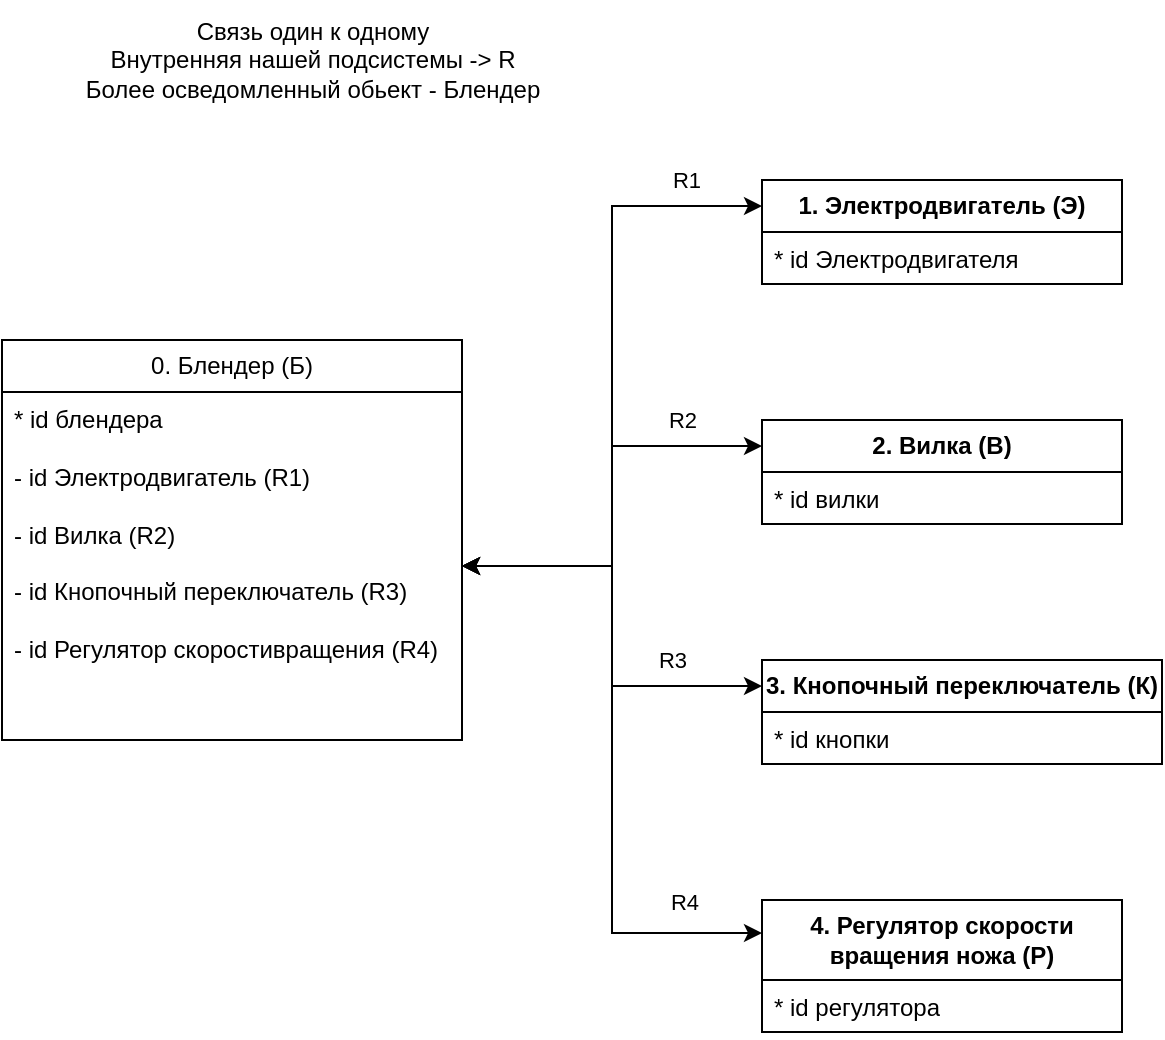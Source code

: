 <mxfile version="24.2.5" type="device" pages="5">
  <diagram name="ИМ" id="S8AFZ0zz3GYwvvfR_yux">
    <mxGraphModel dx="954" dy="657" grid="1" gridSize="10" guides="1" tooltips="1" connect="1" arrows="1" fold="1" page="1" pageScale="1" pageWidth="10000" pageHeight="10000" math="0" shadow="0">
      <root>
        <mxCell id="0" />
        <mxCell id="1" parent="0" />
        <mxCell id="g5yj-9vOYsOtlUZiBRWW-1" value="0. Блендер (Б)" style="swimlane;fontStyle=0;childLayout=stackLayout;horizontal=1;startSize=26;fillColor=none;horizontalStack=0;resizeParent=1;resizeParentMax=0;resizeLast=0;collapsible=1;marginBottom=0;whiteSpace=wrap;html=1;fontSize=12;" parent="1" vertex="1">
          <mxGeometry x="40" y="310" width="230" height="200" as="geometry" />
        </mxCell>
        <mxCell id="g5yj-9vOYsOtlUZiBRWW-2" value="* id блендера&lt;div&gt;&lt;br&gt;&lt;div style=&quot;font-size: 12px;&quot;&gt;&lt;div style=&quot;font-size: 12px;&quot;&gt;- id Электродвигатель (R1)&lt;br style=&quot;font-size: 12px;&quot;&gt;&lt;/div&gt;&lt;div style=&quot;font-size: 12px;&quot;&gt;&lt;br style=&quot;font-size: 12px;&quot;&gt;&lt;/div&gt;&lt;div style=&quot;font-size: 12px;&quot;&gt;- id Вилка (R2)&lt;br style=&quot;font-size: 12px;&quot;&gt;&lt;/div&gt;&lt;div style=&quot;font-size: 12px;&quot;&gt;&lt;br style=&quot;font-size: 12px;&quot;&gt;&lt;/div&gt;&lt;div style=&quot;font-size: 12px;&quot;&gt;- id&amp;nbsp;Кнопочный переключатель&amp;nbsp;(R3)&lt;/div&gt;&lt;div style=&quot;font-size: 12px;&quot;&gt;&lt;br style=&quot;font-size: 12px;&quot;&gt;&lt;/div&gt;&lt;div style=&quot;font-size: 12px;&quot;&gt;- id Регулятор скоростивращения (R4)&lt;/div&gt;&lt;div style=&quot;font-size: 12px;&quot;&gt;&lt;br&gt;&lt;/div&gt;&lt;/div&gt;&lt;/div&gt;" style="text;strokeColor=none;fillColor=none;align=left;verticalAlign=top;spacingLeft=4;spacingRight=4;overflow=hidden;rotatable=0;points=[[0,0.5],[1,0.5]];portConstraint=eastwest;whiteSpace=wrap;html=1;fontSize=12;" parent="g5yj-9vOYsOtlUZiBRWW-1" vertex="1">
          <mxGeometry y="26" width="230" height="174" as="geometry" />
        </mxCell>
        <mxCell id="g5yj-9vOYsOtlUZiBRWW-12" style="edgeStyle=orthogonalEdgeStyle;rounded=0;orthogonalLoop=1;jettySize=auto;html=1;exitX=0;exitY=0.25;exitDx=0;exitDy=0;startArrow=classic;startFill=1;" parent="1" source="g5yj-9vOYsOtlUZiBRWW-8" target="g5yj-9vOYsOtlUZiBRWW-2" edge="1">
          <mxGeometry relative="1" as="geometry" />
        </mxCell>
        <mxCell id="g5yj-9vOYsOtlUZiBRWW-13" value="R1" style="edgeLabel;html=1;align=center;verticalAlign=middle;resizable=0;points=[];" parent="g5yj-9vOYsOtlUZiBRWW-12" vertex="1" connectable="0">
          <mxGeometry x="-0.766" y="1" relative="1" as="geometry">
            <mxPoint y="-14" as="offset" />
          </mxGeometry>
        </mxCell>
        <mxCell id="g5yj-9vOYsOtlUZiBRWW-8" value="&lt;span style=&quot;text-align: left;&quot;&gt;&lt;b&gt;1. Электродвигатель (Э)&lt;/b&gt;&lt;/span&gt;" style="swimlane;fontStyle=0;childLayout=stackLayout;horizontal=1;startSize=26;fillColor=none;horizontalStack=0;resizeParent=1;resizeParentMax=0;resizeLast=0;collapsible=1;marginBottom=0;whiteSpace=wrap;html=1;" parent="1" vertex="1">
          <mxGeometry x="420" y="230" width="180" height="52" as="geometry" />
        </mxCell>
        <mxCell id="g5yj-9vOYsOtlUZiBRWW-9" value="* id Электродвигателя" style="text;strokeColor=none;fillColor=none;align=left;verticalAlign=top;spacingLeft=4;spacingRight=4;overflow=hidden;rotatable=0;points=[[0,0.5],[1,0.5]];portConstraint=eastwest;whiteSpace=wrap;html=1;" parent="g5yj-9vOYsOtlUZiBRWW-8" vertex="1">
          <mxGeometry y="26" width="180" height="26" as="geometry" />
        </mxCell>
        <mxCell id="g5yj-9vOYsOtlUZiBRWW-14" value="Связь один к одному&lt;div&gt;Внутренняя нашей подсистемы -&amp;gt; R&lt;br&gt;&lt;div&gt;Более осведомленный обьект - Блендер&lt;/div&gt;&lt;/div&gt;" style="text;html=1;align=center;verticalAlign=middle;resizable=0;points=[];autosize=1;strokeColor=none;fillColor=none;" parent="1" vertex="1">
          <mxGeometry x="70" y="140" width="250" height="60" as="geometry" />
        </mxCell>
        <mxCell id="g5yj-9vOYsOtlUZiBRWW-25" style="edgeStyle=orthogonalEdgeStyle;rounded=0;orthogonalLoop=1;jettySize=auto;html=1;exitX=0;exitY=0.25;exitDx=0;exitDy=0;entryX=1;entryY=0.5;entryDx=0;entryDy=0;startArrow=classic;startFill=1;" parent="1" source="g5yj-9vOYsOtlUZiBRWW-19" target="g5yj-9vOYsOtlUZiBRWW-2" edge="1">
          <mxGeometry relative="1" as="geometry" />
        </mxCell>
        <mxCell id="g5yj-9vOYsOtlUZiBRWW-28" value="R2" style="edgeLabel;html=1;align=center;verticalAlign=middle;resizable=0;points=[];" parent="g5yj-9vOYsOtlUZiBRWW-25" vertex="1" connectable="0">
          <mxGeometry x="-0.62" y="-4" relative="1" as="geometry">
            <mxPoint y="-9" as="offset" />
          </mxGeometry>
        </mxCell>
        <mxCell id="g5yj-9vOYsOtlUZiBRWW-19" value="&lt;div style=&quot;text-align: left;&quot;&gt;&lt;span style=&quot;background-color: initial;&quot;&gt;&lt;b&gt;2. Вилка (В)&lt;/b&gt;&lt;/span&gt;&lt;/div&gt;" style="swimlane;fontStyle=0;childLayout=stackLayout;horizontal=1;startSize=26;fillColor=none;horizontalStack=0;resizeParent=1;resizeParentMax=0;resizeLast=0;collapsible=1;marginBottom=0;whiteSpace=wrap;html=1;" parent="1" vertex="1">
          <mxGeometry x="420" y="350" width="180" height="52" as="geometry" />
        </mxCell>
        <mxCell id="g5yj-9vOYsOtlUZiBRWW-20" value="* id вилки" style="text;strokeColor=none;fillColor=none;align=left;verticalAlign=top;spacingLeft=4;spacingRight=4;overflow=hidden;rotatable=0;points=[[0,0.5],[1,0.5]];portConstraint=eastwest;whiteSpace=wrap;html=1;" parent="g5yj-9vOYsOtlUZiBRWW-19" vertex="1">
          <mxGeometry y="26" width="180" height="26" as="geometry" />
        </mxCell>
        <mxCell id="g5yj-9vOYsOtlUZiBRWW-26" style="edgeStyle=orthogonalEdgeStyle;rounded=0;orthogonalLoop=1;jettySize=auto;html=1;exitX=0;exitY=0.25;exitDx=0;exitDy=0;startArrow=classic;startFill=1;" parent="1" source="g5yj-9vOYsOtlUZiBRWW-21" target="g5yj-9vOYsOtlUZiBRWW-2" edge="1">
          <mxGeometry relative="1" as="geometry" />
        </mxCell>
        <mxCell id="g5yj-9vOYsOtlUZiBRWW-29" value="R3" style="edgeLabel;html=1;align=center;verticalAlign=middle;resizable=0;points=[];" parent="g5yj-9vOYsOtlUZiBRWW-26" vertex="1" connectable="0">
          <mxGeometry x="-0.572" y="-3" relative="1" as="geometry">
            <mxPoint y="-10" as="offset" />
          </mxGeometry>
        </mxCell>
        <mxCell id="g5yj-9vOYsOtlUZiBRWW-21" value="&lt;div style=&quot;text-align: left;&quot;&gt;&lt;span style=&quot;background-color: initial;&quot;&gt;&lt;b&gt;3. Кнопочный переключатель (К)&lt;/b&gt;&lt;/span&gt;&lt;/div&gt;" style="swimlane;fontStyle=0;childLayout=stackLayout;horizontal=1;startSize=26;fillColor=none;horizontalStack=0;resizeParent=1;resizeParentMax=0;resizeLast=0;collapsible=1;marginBottom=0;whiteSpace=wrap;html=1;" parent="1" vertex="1">
          <mxGeometry x="420" y="470" width="200" height="52" as="geometry" />
        </mxCell>
        <mxCell id="g5yj-9vOYsOtlUZiBRWW-22" value="* id кнопки" style="text;strokeColor=none;fillColor=none;align=left;verticalAlign=top;spacingLeft=4;spacingRight=4;overflow=hidden;rotatable=0;points=[[0,0.5],[1,0.5]];portConstraint=eastwest;whiteSpace=wrap;html=1;" parent="g5yj-9vOYsOtlUZiBRWW-21" vertex="1">
          <mxGeometry y="26" width="200" height="26" as="geometry" />
        </mxCell>
        <mxCell id="g5yj-9vOYsOtlUZiBRWW-27" style="edgeStyle=orthogonalEdgeStyle;rounded=0;orthogonalLoop=1;jettySize=auto;html=1;exitX=0;exitY=0.25;exitDx=0;exitDy=0;startArrow=classic;startFill=1;" parent="1" source="g5yj-9vOYsOtlUZiBRWW-23" target="g5yj-9vOYsOtlUZiBRWW-2" edge="1">
          <mxGeometry relative="1" as="geometry" />
        </mxCell>
        <mxCell id="g5yj-9vOYsOtlUZiBRWW-30" value="R4" style="edgeLabel;html=1;align=center;verticalAlign=middle;resizable=0;points=[];" parent="g5yj-9vOYsOtlUZiBRWW-27" vertex="1" connectable="0">
          <mxGeometry x="-0.775" relative="1" as="geometry">
            <mxPoint x="-2" y="-16" as="offset" />
          </mxGeometry>
        </mxCell>
        <mxCell id="g5yj-9vOYsOtlUZiBRWW-23" value="&lt;div style=&quot;&quot;&gt;&lt;span style=&quot;background-color: initial;&quot;&gt;&lt;b&gt;4. Регулятор скорости вращения ножа (Р)&lt;/b&gt;&lt;/span&gt;&lt;/div&gt;" style="swimlane;fontStyle=0;childLayout=stackLayout;horizontal=1;startSize=40;fillColor=none;horizontalStack=0;resizeParent=1;resizeParentMax=0;resizeLast=0;collapsible=1;marginBottom=0;whiteSpace=wrap;html=1;align=center;" parent="1" vertex="1">
          <mxGeometry x="420" y="590" width="180" height="66" as="geometry" />
        </mxCell>
        <mxCell id="g5yj-9vOYsOtlUZiBRWW-24" value="* id регулятора" style="text;strokeColor=none;fillColor=none;align=left;verticalAlign=top;spacingLeft=4;spacingRight=4;overflow=hidden;rotatable=0;points=[[0,0.5],[1,0.5]];portConstraint=eastwest;whiteSpace=wrap;html=1;" parent="g5yj-9vOYsOtlUZiBRWW-23" vertex="1">
          <mxGeometry y="40" width="180" height="26" as="geometry" />
        </mxCell>
      </root>
    </mxGraphModel>
  </diagram>
  <diagram id="ZuMBVr8uHZTOmo2N8nBK" name="ДПС">
    <mxGraphModel dx="1122" dy="773" grid="1" gridSize="10" guides="1" tooltips="1" connect="1" arrows="1" fold="1" page="1" pageScale="1" pageWidth="10000" pageHeight="10000" math="0" shadow="0">
      <root>
        <mxCell id="0" />
        <mxCell id="1" parent="0" />
        <mxCell id="PXMVTcfy8xg31wSdJdyj-11" style="edgeStyle=orthogonalEdgeStyle;rounded=0;orthogonalLoop=1;jettySize=auto;html=1;exitX=1;exitY=0.75;exitDx=0;exitDy=0;entryX=0;entryY=0.75;entryDx=0;entryDy=0;fontSize=15;" parent="1" source="PXMVTcfy8xg31wSdJdyj-5" target="PXMVTcfy8xg31wSdJdyj-8" edge="1">
          <mxGeometry relative="1" as="geometry" />
        </mxCell>
        <mxCell id="PXMVTcfy8xg31wSdJdyj-12" value="Б1" style="edgeLabel;html=1;align=center;verticalAlign=middle;resizable=0;points=[];fontSize=15;" parent="PXMVTcfy8xg31wSdJdyj-11" vertex="1" connectable="0">
          <mxGeometry x="-0.109" y="-1" relative="1" as="geometry">
            <mxPoint as="offset" />
          </mxGeometry>
        </mxCell>
        <mxCell id="PXMVTcfy8xg31wSdJdyj-5" value="1. Выключен" style="whiteSpace=wrap;html=1;fontSize=15;" parent="1" vertex="1">
          <mxGeometry x="380" y="220" width="120" height="60" as="geometry" />
        </mxCell>
        <mxCell id="PXMVTcfy8xg31wSdJdyj-6" value="&lt;b style=&quot;font-size: 15px;&quot;&gt;Блендер&lt;/b&gt;" style="text;html=1;align=center;verticalAlign=middle;resizable=0;points=[];autosize=1;strokeColor=none;fillColor=none;fontSize=15;" parent="1" vertex="1">
          <mxGeometry x="415" y="120" width="90" height="30" as="geometry" />
        </mxCell>
        <mxCell id="PXMVTcfy8xg31wSdJdyj-7" value="&lt;font style=&quot;font-size: 15px;&quot;&gt;Б1: Включить&lt;/font&gt;&lt;div style=&quot;font-size: 15px;&quot;&gt;&lt;font style=&quot;font-size: 15px;&quot;&gt;Б2 - Выключить&lt;/font&gt;&lt;/div&gt;&lt;div style=&quot;font-size: 15px;&quot;&gt;&lt;font style=&quot;font-size: 15px;&quot;&gt;Б3 - Изменить скорость вращения ножа&lt;/font&gt;&lt;/div&gt;&lt;div style=&quot;font-size: 15px;&quot;&gt;&lt;font style=&quot;font-size: 15px;&quot;&gt;&lt;span style=&quot;text-align: center; background-color: rgb(255, 255, 255); font-size: 15px;&quot;&gt;Б4 - Завершить установку скоростьи вращения ножа&lt;/span&gt;&lt;br style=&quot;font-size: 15px;&quot;&gt;&lt;/font&gt;&lt;/div&gt;&lt;div style=&quot;font-size: 15px;&quot;&gt;&lt;font style=&quot;font-size: 15px;&quot;&gt;Б5 - Включить электродвигатель&lt;/font&gt;&lt;/div&gt;&lt;div style=&quot;font-size: 15px;&quot;&gt;&lt;span style=&quot;background-color: initial;&quot;&gt;Б6 - Выключить электродвигатель&lt;/span&gt;&lt;/div&gt;" style="text;html=1;align=left;verticalAlign=middle;resizable=0;points=[];autosize=1;strokeColor=none;fillColor=none;fontSize=15;" parent="1" vertex="1">
          <mxGeometry x="760" y="310" width="390" height="120" as="geometry" />
        </mxCell>
        <mxCell id="PXMVTcfy8xg31wSdJdyj-13" style="edgeStyle=orthogonalEdgeStyle;rounded=0;orthogonalLoop=1;jettySize=auto;html=1;exitX=0;exitY=0.25;exitDx=0;exitDy=0;entryX=1;entryY=0.25;entryDx=0;entryDy=0;fontSize=15;" parent="1" source="PXMVTcfy8xg31wSdJdyj-8" target="PXMVTcfy8xg31wSdJdyj-5" edge="1">
          <mxGeometry relative="1" as="geometry" />
        </mxCell>
        <mxCell id="PXMVTcfy8xg31wSdJdyj-14" value="Б2" style="edgeLabel;html=1;align=center;verticalAlign=middle;resizable=0;points=[];fontSize=15;" parent="PXMVTcfy8xg31wSdJdyj-13" vertex="1" connectable="0">
          <mxGeometry x="-0.073" relative="1" as="geometry">
            <mxPoint y="-9" as="offset" />
          </mxGeometry>
        </mxCell>
        <mxCell id="PXMVTcfy8xg31wSdJdyj-15" style="rounded=0;orthogonalLoop=1;jettySize=auto;html=1;exitX=0.5;exitY=1;exitDx=0;exitDy=0;fontSize=15;" parent="1" source="PXMVTcfy8xg31wSdJdyj-8" target="PXMVTcfy8xg31wSdJdyj-10" edge="1">
          <mxGeometry relative="1" as="geometry">
            <mxPoint x="620" y="400" as="targetPoint" />
          </mxGeometry>
        </mxCell>
        <mxCell id="PXMVTcfy8xg31wSdJdyj-16" value="Б5" style="edgeLabel;html=1;align=center;verticalAlign=middle;resizable=0;points=[];fontSize=15;" parent="PXMVTcfy8xg31wSdJdyj-15" vertex="1" connectable="0">
          <mxGeometry x="0.071" y="-1" relative="1" as="geometry">
            <mxPoint x="-11" y="-6" as="offset" />
          </mxGeometry>
        </mxCell>
        <mxCell id="PXMVTcfy8xg31wSdJdyj-18" style="edgeStyle=none;rounded=0;orthogonalLoop=1;jettySize=auto;html=1;exitX=1;exitY=0.25;exitDx=0;exitDy=0;entryX=0;entryY=0.25;entryDx=0;entryDy=0;fontSize=15;" parent="1" source="PXMVTcfy8xg31wSdJdyj-8" target="PXMVTcfy8xg31wSdJdyj-9" edge="1">
          <mxGeometry relative="1" as="geometry" />
        </mxCell>
        <mxCell id="PXMVTcfy8xg31wSdJdyj-19" value="Б3" style="edgeLabel;html=1;align=center;verticalAlign=middle;resizable=0;points=[];fontSize=15;" parent="PXMVTcfy8xg31wSdJdyj-18" vertex="1" connectable="0">
          <mxGeometry x="-0.08" y="3" relative="1" as="geometry">
            <mxPoint as="offset" />
          </mxGeometry>
        </mxCell>
        <mxCell id="PXMVTcfy8xg31wSdJdyj-8" value="2.&amp;nbsp;Режим ожидания" style="whiteSpace=wrap;html=1;fontSize=15;" parent="1" vertex="1">
          <mxGeometry x="640" y="220" width="120" height="60" as="geometry" />
        </mxCell>
        <mxCell id="PXMVTcfy8xg31wSdJdyj-20" style="edgeStyle=none;rounded=0;orthogonalLoop=1;jettySize=auto;html=1;exitX=0;exitY=0.75;exitDx=0;exitDy=0;entryX=1;entryY=0.75;entryDx=0;entryDy=0;fontSize=15;" parent="1" source="PXMVTcfy8xg31wSdJdyj-9" target="PXMVTcfy8xg31wSdJdyj-8" edge="1">
          <mxGeometry relative="1" as="geometry" />
        </mxCell>
        <mxCell id="PXMVTcfy8xg31wSdJdyj-21" value="Б4" style="edgeLabel;html=1;align=center;verticalAlign=middle;resizable=0;points=[];fontSize=15;" parent="PXMVTcfy8xg31wSdJdyj-20" vertex="1" connectable="0">
          <mxGeometry x="0.04" y="1" relative="1" as="geometry">
            <mxPoint as="offset" />
          </mxGeometry>
        </mxCell>
        <mxCell id="PXMVTcfy8xg31wSdJdyj-9" value="3.&amp;nbsp;Определение скорости вращения ножа" style="whiteSpace=wrap;html=1;fontSize=15;" parent="1" vertex="1">
          <mxGeometry x="870" y="220" width="120" height="60" as="geometry" />
        </mxCell>
        <mxCell id="PXMVTcfy8xg31wSdJdyj-22" style="edgeStyle=none;rounded=0;orthogonalLoop=1;jettySize=auto;html=1;exitX=0.5;exitY=0;exitDx=0;exitDy=0;entryX=0;entryY=1;entryDx=0;entryDy=0;fontSize=15;" parent="1" source="PXMVTcfy8xg31wSdJdyj-10" target="PXMVTcfy8xg31wSdJdyj-8" edge="1">
          <mxGeometry relative="1" as="geometry">
            <mxPoint x="560" y="400" as="sourcePoint" />
          </mxGeometry>
        </mxCell>
        <mxCell id="PXMVTcfy8xg31wSdJdyj-23" value="Б6" style="edgeLabel;html=1;align=center;verticalAlign=middle;resizable=0;points=[];fontSize=15;" parent="PXMVTcfy8xg31wSdJdyj-22" vertex="1" connectable="0">
          <mxGeometry x="0.168" y="1" relative="1" as="geometry">
            <mxPoint as="offset" />
          </mxGeometry>
        </mxCell>
        <mxCell id="PXMVTcfy8xg31wSdJdyj-24" style="edgeStyle=none;rounded=0;orthogonalLoop=1;jettySize=auto;html=1;exitX=0.25;exitY=0;exitDx=0;exitDy=0;entryX=0.75;entryY=1;entryDx=0;entryDy=0;fontSize=15;" parent="1" source="PXMVTcfy8xg31wSdJdyj-10" target="PXMVTcfy8xg31wSdJdyj-5" edge="1">
          <mxGeometry relative="1" as="geometry">
            <mxPoint x="530" y="400" as="sourcePoint" />
          </mxGeometry>
        </mxCell>
        <mxCell id="PXMVTcfy8xg31wSdJdyj-25" value="Б2" style="edgeLabel;html=1;align=center;verticalAlign=middle;resizable=0;points=[];fontSize=15;" parent="PXMVTcfy8xg31wSdJdyj-24" vertex="1" connectable="0">
          <mxGeometry x="0.065" y="3" relative="1" as="geometry">
            <mxPoint as="offset" />
          </mxGeometry>
        </mxCell>
        <mxCell id="PXMVTcfy8xg31wSdJdyj-10" value="4. Работа электродвигателя" style="whiteSpace=wrap;html=1;fontSize=15;" parent="1" vertex="1">
          <mxGeometry x="500" y="400" width="120" height="60" as="geometry" />
        </mxCell>
        <mxCell id="PXMVTcfy8xg31wSdJdyj-31" value="" style="html=1;verticalAlign=bottom;endArrow=block;curved=0;rounded=0;fontSize=15;" parent="1" edge="1">
          <mxGeometry width="80" relative="1" as="geometry">
            <mxPoint x="300" y="240" as="sourcePoint" />
            <mxPoint x="380" y="240" as="targetPoint" />
          </mxGeometry>
        </mxCell>
        <mxCell id="PXMVTcfy8xg31wSdJdyj-81" value="" style="shape=table;startSize=0;container=1;collapsible=0;childLayout=tableLayout;fontSize=15;" parent="1" vertex="1">
          <mxGeometry x="760" y="450" width="420" height="140" as="geometry" />
        </mxCell>
        <mxCell id="PXMVTcfy8xg31wSdJdyj-82" value="" style="shape=tableRow;horizontal=0;startSize=0;swimlaneHead=0;swimlaneBody=0;strokeColor=inherit;top=0;left=0;bottom=0;right=0;collapsible=0;dropTarget=0;fillColor=none;points=[[0,0.5],[1,0.5]];portConstraint=eastwest;fontSize=15;" parent="PXMVTcfy8xg31wSdJdyj-81" vertex="1">
          <mxGeometry width="420" height="28" as="geometry" />
        </mxCell>
        <mxCell id="PXMVTcfy8xg31wSdJdyj-83" value="" style="shape=partialRectangle;html=1;whiteSpace=wrap;connectable=0;strokeColor=inherit;overflow=hidden;fillColor=none;top=0;left=0;bottom=0;right=0;pointerEvents=1;fontSize=15;" parent="PXMVTcfy8xg31wSdJdyj-82" vertex="1">
          <mxGeometry width="60" height="28" as="geometry">
            <mxRectangle width="60" height="28" as="alternateBounds" />
          </mxGeometry>
        </mxCell>
        <mxCell id="PXMVTcfy8xg31wSdJdyj-84" value="&lt;span style=&quot;text-align: left; text-wrap: nowrap; font-size: 15px;&quot;&gt;Б1&lt;/span&gt;" style="shape=partialRectangle;html=1;whiteSpace=wrap;connectable=0;strokeColor=inherit;overflow=hidden;fillColor=none;top=0;left=0;bottom=0;right=0;pointerEvents=1;fontSize=15;" parent="PXMVTcfy8xg31wSdJdyj-82" vertex="1">
          <mxGeometry x="60" width="60" height="28" as="geometry">
            <mxRectangle width="60" height="28" as="alternateBounds" />
          </mxGeometry>
        </mxCell>
        <mxCell id="PXMVTcfy8xg31wSdJdyj-85" value="&lt;span style=&quot;text-align: left; text-wrap: nowrap; font-size: 15px;&quot;&gt;Б2&lt;/span&gt;" style="shape=partialRectangle;html=1;whiteSpace=wrap;connectable=0;strokeColor=inherit;overflow=hidden;fillColor=none;top=0;left=0;bottom=0;right=0;pointerEvents=1;fontSize=15;" parent="PXMVTcfy8xg31wSdJdyj-82" vertex="1">
          <mxGeometry x="120" width="60" height="28" as="geometry">
            <mxRectangle width="60" height="28" as="alternateBounds" />
          </mxGeometry>
        </mxCell>
        <mxCell id="PXMVTcfy8xg31wSdJdyj-86" value="&lt;span style=&quot;text-align: left; text-wrap: nowrap; font-size: 15px;&quot;&gt;Б3&lt;/span&gt;" style="shape=partialRectangle;html=1;whiteSpace=wrap;connectable=0;strokeColor=inherit;overflow=hidden;fillColor=none;top=0;left=0;bottom=0;right=0;pointerEvents=1;fontSize=15;" parent="PXMVTcfy8xg31wSdJdyj-82" vertex="1">
          <mxGeometry x="180" width="60" height="28" as="geometry">
            <mxRectangle width="60" height="28" as="alternateBounds" />
          </mxGeometry>
        </mxCell>
        <mxCell id="PXMVTcfy8xg31wSdJdyj-87" value="&lt;span style=&quot;text-align: left; text-wrap: nowrap; font-size: 15px;&quot;&gt;Б4&lt;/span&gt;" style="shape=partialRectangle;html=1;whiteSpace=wrap;connectable=0;strokeColor=inherit;overflow=hidden;fillColor=none;top=0;left=0;bottom=0;right=0;pointerEvents=1;fontSize=15;" parent="PXMVTcfy8xg31wSdJdyj-82" vertex="1">
          <mxGeometry x="240" width="60" height="28" as="geometry">
            <mxRectangle width="60" height="28" as="alternateBounds" />
          </mxGeometry>
        </mxCell>
        <mxCell id="PXMVTcfy8xg31wSdJdyj-88" value="&lt;span style=&quot;text-align: left; text-wrap: nowrap; font-size: 15px;&quot;&gt;Б5&lt;/span&gt;" style="shape=partialRectangle;html=1;whiteSpace=wrap;connectable=0;strokeColor=inherit;overflow=hidden;fillColor=none;top=0;left=0;bottom=0;right=0;pointerEvents=1;fontSize=15;" parent="PXMVTcfy8xg31wSdJdyj-82" vertex="1">
          <mxGeometry x="300" width="60" height="28" as="geometry">
            <mxRectangle width="60" height="28" as="alternateBounds" />
          </mxGeometry>
        </mxCell>
        <mxCell id="PXMVTcfy8xg31wSdJdyj-89" value="&lt;span style=&quot;text-align: left; text-wrap: nowrap; font-size: 15px;&quot;&gt;Б6&lt;/span&gt;" style="shape=partialRectangle;html=1;whiteSpace=wrap;connectable=0;strokeColor=inherit;overflow=hidden;fillColor=none;top=0;left=0;bottom=0;right=0;pointerEvents=1;fontSize=15;" parent="PXMVTcfy8xg31wSdJdyj-82" vertex="1">
          <mxGeometry x="360" width="60" height="28" as="geometry">
            <mxRectangle width="60" height="28" as="alternateBounds" />
          </mxGeometry>
        </mxCell>
        <mxCell id="PXMVTcfy8xg31wSdJdyj-90" value="" style="shape=tableRow;horizontal=0;startSize=0;swimlaneHead=0;swimlaneBody=0;strokeColor=inherit;top=0;left=0;bottom=0;right=0;collapsible=0;dropTarget=0;fillColor=none;points=[[0,0.5],[1,0.5]];portConstraint=eastwest;fontSize=15;" parent="PXMVTcfy8xg31wSdJdyj-81" vertex="1">
          <mxGeometry y="28" width="420" height="28" as="geometry" />
        </mxCell>
        <mxCell id="PXMVTcfy8xg31wSdJdyj-91" value="1" style="shape=partialRectangle;html=1;whiteSpace=wrap;connectable=0;strokeColor=inherit;overflow=hidden;fillColor=none;top=0;left=0;bottom=0;right=0;pointerEvents=1;fontSize=15;" parent="PXMVTcfy8xg31wSdJdyj-90" vertex="1">
          <mxGeometry width="60" height="28" as="geometry">
            <mxRectangle width="60" height="28" as="alternateBounds" />
          </mxGeometry>
        </mxCell>
        <mxCell id="PXMVTcfy8xg31wSdJdyj-92" value="2" style="shape=partialRectangle;html=1;whiteSpace=wrap;connectable=0;strokeColor=inherit;overflow=hidden;fillColor=none;top=0;left=0;bottom=0;right=0;pointerEvents=1;fontSize=15;" parent="PXMVTcfy8xg31wSdJdyj-90" vertex="1">
          <mxGeometry x="60" width="60" height="28" as="geometry">
            <mxRectangle width="60" height="28" as="alternateBounds" />
          </mxGeometry>
        </mxCell>
        <mxCell id="PXMVTcfy8xg31wSdJdyj-93" value="-" style="shape=partialRectangle;html=1;whiteSpace=wrap;connectable=0;strokeColor=inherit;overflow=hidden;fillColor=none;top=0;left=0;bottom=0;right=0;pointerEvents=1;fontSize=15;" parent="PXMVTcfy8xg31wSdJdyj-90" vertex="1">
          <mxGeometry x="120" width="60" height="28" as="geometry">
            <mxRectangle width="60" height="28" as="alternateBounds" />
          </mxGeometry>
        </mxCell>
        <mxCell id="PXMVTcfy8xg31wSdJdyj-94" value="-" style="shape=partialRectangle;html=1;whiteSpace=wrap;connectable=0;strokeColor=inherit;overflow=hidden;fillColor=none;top=0;left=0;bottom=0;right=0;pointerEvents=1;fontSize=15;" parent="PXMVTcfy8xg31wSdJdyj-90" vertex="1">
          <mxGeometry x="180" width="60" height="28" as="geometry">
            <mxRectangle width="60" height="28" as="alternateBounds" />
          </mxGeometry>
        </mxCell>
        <mxCell id="PXMVTcfy8xg31wSdJdyj-95" value="-" style="shape=partialRectangle;html=1;whiteSpace=wrap;connectable=0;strokeColor=inherit;overflow=hidden;fillColor=none;top=0;left=0;bottom=0;right=0;pointerEvents=1;fontSize=15;" parent="PXMVTcfy8xg31wSdJdyj-90" vertex="1">
          <mxGeometry x="240" width="60" height="28" as="geometry">
            <mxRectangle width="60" height="28" as="alternateBounds" />
          </mxGeometry>
        </mxCell>
        <mxCell id="PXMVTcfy8xg31wSdJdyj-96" value="-" style="shape=partialRectangle;html=1;whiteSpace=wrap;connectable=0;strokeColor=inherit;overflow=hidden;fillColor=none;top=0;left=0;bottom=0;right=0;pointerEvents=1;fontSize=15;" parent="PXMVTcfy8xg31wSdJdyj-90" vertex="1">
          <mxGeometry x="300" width="60" height="28" as="geometry">
            <mxRectangle width="60" height="28" as="alternateBounds" />
          </mxGeometry>
        </mxCell>
        <mxCell id="PXMVTcfy8xg31wSdJdyj-97" value="-" style="shape=partialRectangle;html=1;whiteSpace=wrap;connectable=0;strokeColor=inherit;overflow=hidden;fillColor=none;top=0;left=0;bottom=0;right=0;pointerEvents=1;fontSize=15;" parent="PXMVTcfy8xg31wSdJdyj-90" vertex="1">
          <mxGeometry x="360" width="60" height="28" as="geometry">
            <mxRectangle width="60" height="28" as="alternateBounds" />
          </mxGeometry>
        </mxCell>
        <mxCell id="PXMVTcfy8xg31wSdJdyj-98" value="" style="shape=tableRow;horizontal=0;startSize=0;swimlaneHead=0;swimlaneBody=0;strokeColor=inherit;top=0;left=0;bottom=0;right=0;collapsible=0;dropTarget=0;fillColor=none;points=[[0,0.5],[1,0.5]];portConstraint=eastwest;fontSize=15;" parent="PXMVTcfy8xg31wSdJdyj-81" vertex="1">
          <mxGeometry y="56" width="420" height="28" as="geometry" />
        </mxCell>
        <mxCell id="PXMVTcfy8xg31wSdJdyj-99" value="2" style="shape=partialRectangle;html=1;whiteSpace=wrap;connectable=0;strokeColor=inherit;overflow=hidden;fillColor=none;top=0;left=0;bottom=0;right=0;pointerEvents=1;fontSize=15;" parent="PXMVTcfy8xg31wSdJdyj-98" vertex="1">
          <mxGeometry width="60" height="28" as="geometry">
            <mxRectangle width="60" height="28" as="alternateBounds" />
          </mxGeometry>
        </mxCell>
        <mxCell id="PXMVTcfy8xg31wSdJdyj-100" value="2" style="shape=partialRectangle;html=1;whiteSpace=wrap;connectable=0;strokeColor=inherit;overflow=hidden;fillColor=none;top=0;left=0;bottom=0;right=0;pointerEvents=1;fontSize=15;" parent="PXMVTcfy8xg31wSdJdyj-98" vertex="1">
          <mxGeometry x="60" width="60" height="28" as="geometry">
            <mxRectangle width="60" height="28" as="alternateBounds" />
          </mxGeometry>
        </mxCell>
        <mxCell id="PXMVTcfy8xg31wSdJdyj-101" value="1" style="shape=partialRectangle;html=1;whiteSpace=wrap;connectable=0;strokeColor=inherit;overflow=hidden;fillColor=none;top=0;left=0;bottom=0;right=0;pointerEvents=1;fontSize=15;" parent="PXMVTcfy8xg31wSdJdyj-98" vertex="1">
          <mxGeometry x="120" width="60" height="28" as="geometry">
            <mxRectangle width="60" height="28" as="alternateBounds" />
          </mxGeometry>
        </mxCell>
        <mxCell id="PXMVTcfy8xg31wSdJdyj-102" value="3" style="shape=partialRectangle;html=1;whiteSpace=wrap;connectable=0;strokeColor=inherit;overflow=hidden;fillColor=none;top=0;left=0;bottom=0;right=0;pointerEvents=1;fontSize=15;" parent="PXMVTcfy8xg31wSdJdyj-98" vertex="1">
          <mxGeometry x="180" width="60" height="28" as="geometry">
            <mxRectangle width="60" height="28" as="alternateBounds" />
          </mxGeometry>
        </mxCell>
        <mxCell id="PXMVTcfy8xg31wSdJdyj-103" value="-" style="shape=partialRectangle;html=1;whiteSpace=wrap;connectable=0;strokeColor=inherit;overflow=hidden;fillColor=none;top=0;left=0;bottom=0;right=0;pointerEvents=1;fontSize=15;" parent="PXMVTcfy8xg31wSdJdyj-98" vertex="1">
          <mxGeometry x="240" width="60" height="28" as="geometry">
            <mxRectangle width="60" height="28" as="alternateBounds" />
          </mxGeometry>
        </mxCell>
        <mxCell id="PXMVTcfy8xg31wSdJdyj-104" value="4" style="shape=partialRectangle;html=1;whiteSpace=wrap;connectable=0;strokeColor=inherit;overflow=hidden;fillColor=none;top=0;left=0;bottom=0;right=0;pointerEvents=1;fontSize=15;" parent="PXMVTcfy8xg31wSdJdyj-98" vertex="1">
          <mxGeometry x="300" width="60" height="28" as="geometry">
            <mxRectangle width="60" height="28" as="alternateBounds" />
          </mxGeometry>
        </mxCell>
        <mxCell id="PXMVTcfy8xg31wSdJdyj-105" value="-" style="shape=partialRectangle;html=1;whiteSpace=wrap;connectable=0;strokeColor=inherit;overflow=hidden;fillColor=none;top=0;left=0;bottom=0;right=0;pointerEvents=1;fontSize=15;" parent="PXMVTcfy8xg31wSdJdyj-98" vertex="1">
          <mxGeometry x="360" width="60" height="28" as="geometry">
            <mxRectangle width="60" height="28" as="alternateBounds" />
          </mxGeometry>
        </mxCell>
        <mxCell id="PXMVTcfy8xg31wSdJdyj-106" value="" style="shape=tableRow;horizontal=0;startSize=0;swimlaneHead=0;swimlaneBody=0;strokeColor=inherit;top=0;left=0;bottom=0;right=0;collapsible=0;dropTarget=0;fillColor=none;points=[[0,0.5],[1,0.5]];portConstraint=eastwest;fontSize=15;" parent="PXMVTcfy8xg31wSdJdyj-81" vertex="1">
          <mxGeometry y="84" width="420" height="28" as="geometry" />
        </mxCell>
        <mxCell id="PXMVTcfy8xg31wSdJdyj-107" value="3" style="shape=partialRectangle;html=1;whiteSpace=wrap;connectable=0;strokeColor=inherit;overflow=hidden;fillColor=none;top=0;left=0;bottom=0;right=0;pointerEvents=1;fontSize=15;" parent="PXMVTcfy8xg31wSdJdyj-106" vertex="1">
          <mxGeometry width="60" height="28" as="geometry">
            <mxRectangle width="60" height="28" as="alternateBounds" />
          </mxGeometry>
        </mxCell>
        <mxCell id="PXMVTcfy8xg31wSdJdyj-108" value="-" style="shape=partialRectangle;html=1;whiteSpace=wrap;connectable=0;strokeColor=inherit;overflow=hidden;fillColor=none;top=0;left=0;bottom=0;right=0;pointerEvents=1;fontSize=15;" parent="PXMVTcfy8xg31wSdJdyj-106" vertex="1">
          <mxGeometry x="60" width="60" height="28" as="geometry">
            <mxRectangle width="60" height="28" as="alternateBounds" />
          </mxGeometry>
        </mxCell>
        <mxCell id="PXMVTcfy8xg31wSdJdyj-109" value="-" style="shape=partialRectangle;html=1;whiteSpace=wrap;connectable=0;strokeColor=inherit;overflow=hidden;fillColor=none;top=0;left=0;bottom=0;right=0;pointerEvents=1;fontSize=15;" parent="PXMVTcfy8xg31wSdJdyj-106" vertex="1">
          <mxGeometry x="120" width="60" height="28" as="geometry">
            <mxRectangle width="60" height="28" as="alternateBounds" />
          </mxGeometry>
        </mxCell>
        <mxCell id="PXMVTcfy8xg31wSdJdyj-110" value="3" style="shape=partialRectangle;html=1;whiteSpace=wrap;connectable=0;strokeColor=inherit;overflow=hidden;fillColor=none;top=0;left=0;bottom=0;right=0;pointerEvents=1;fontSize=15;" parent="PXMVTcfy8xg31wSdJdyj-106" vertex="1">
          <mxGeometry x="180" width="60" height="28" as="geometry">
            <mxRectangle width="60" height="28" as="alternateBounds" />
          </mxGeometry>
        </mxCell>
        <mxCell id="PXMVTcfy8xg31wSdJdyj-111" value="-" style="shape=partialRectangle;html=1;whiteSpace=wrap;connectable=0;strokeColor=inherit;overflow=hidden;fillColor=none;top=0;left=0;bottom=0;right=0;pointerEvents=1;fontSize=15;" parent="PXMVTcfy8xg31wSdJdyj-106" vertex="1">
          <mxGeometry x="240" width="60" height="28" as="geometry">
            <mxRectangle width="60" height="28" as="alternateBounds" />
          </mxGeometry>
        </mxCell>
        <mxCell id="PXMVTcfy8xg31wSdJdyj-112" value="-" style="shape=partialRectangle;html=1;whiteSpace=wrap;connectable=0;strokeColor=inherit;overflow=hidden;fillColor=none;top=0;left=0;bottom=0;right=0;pointerEvents=1;fontSize=15;" parent="PXMVTcfy8xg31wSdJdyj-106" vertex="1">
          <mxGeometry x="300" width="60" height="28" as="geometry">
            <mxRectangle width="60" height="28" as="alternateBounds" />
          </mxGeometry>
        </mxCell>
        <mxCell id="PXMVTcfy8xg31wSdJdyj-113" value="-" style="shape=partialRectangle;html=1;whiteSpace=wrap;connectable=0;strokeColor=inherit;overflow=hidden;fillColor=none;top=0;left=0;bottom=0;right=0;pointerEvents=1;fontSize=15;" parent="PXMVTcfy8xg31wSdJdyj-106" vertex="1">
          <mxGeometry x="360" width="60" height="28" as="geometry">
            <mxRectangle width="60" height="28" as="alternateBounds" />
          </mxGeometry>
        </mxCell>
        <mxCell id="PXMVTcfy8xg31wSdJdyj-114" value="" style="shape=tableRow;horizontal=0;startSize=0;swimlaneHead=0;swimlaneBody=0;strokeColor=inherit;top=0;left=0;bottom=0;right=0;collapsible=0;dropTarget=0;fillColor=none;points=[[0,0.5],[1,0.5]];portConstraint=eastwest;fontSize=15;" parent="PXMVTcfy8xg31wSdJdyj-81" vertex="1">
          <mxGeometry y="112" width="420" height="28" as="geometry" />
        </mxCell>
        <mxCell id="PXMVTcfy8xg31wSdJdyj-115" value="4" style="shape=partialRectangle;html=1;whiteSpace=wrap;connectable=0;strokeColor=inherit;overflow=hidden;fillColor=none;top=0;left=0;bottom=0;right=0;pointerEvents=1;fontSize=15;" parent="PXMVTcfy8xg31wSdJdyj-114" vertex="1">
          <mxGeometry width="60" height="28" as="geometry">
            <mxRectangle width="60" height="28" as="alternateBounds" />
          </mxGeometry>
        </mxCell>
        <mxCell id="PXMVTcfy8xg31wSdJdyj-116" value="-" style="shape=partialRectangle;html=1;whiteSpace=wrap;connectable=0;strokeColor=inherit;overflow=hidden;fillColor=none;top=0;left=0;bottom=0;right=0;pointerEvents=1;fontSize=15;" parent="PXMVTcfy8xg31wSdJdyj-114" vertex="1">
          <mxGeometry x="60" width="60" height="28" as="geometry">
            <mxRectangle width="60" height="28" as="alternateBounds" />
          </mxGeometry>
        </mxCell>
        <mxCell id="PXMVTcfy8xg31wSdJdyj-117" value="1" style="shape=partialRectangle;html=1;whiteSpace=wrap;connectable=0;strokeColor=inherit;overflow=hidden;fillColor=none;top=0;left=0;bottom=0;right=0;pointerEvents=1;fontSize=15;" parent="PXMVTcfy8xg31wSdJdyj-114" vertex="1">
          <mxGeometry x="120" width="60" height="28" as="geometry">
            <mxRectangle width="60" height="28" as="alternateBounds" />
          </mxGeometry>
        </mxCell>
        <mxCell id="PXMVTcfy8xg31wSdJdyj-118" value="-" style="shape=partialRectangle;html=1;whiteSpace=wrap;connectable=0;strokeColor=inherit;overflow=hidden;fillColor=none;top=0;left=0;bottom=0;right=0;pointerEvents=1;fontSize=15;" parent="PXMVTcfy8xg31wSdJdyj-114" vertex="1">
          <mxGeometry x="180" width="60" height="28" as="geometry">
            <mxRectangle width="60" height="28" as="alternateBounds" />
          </mxGeometry>
        </mxCell>
        <mxCell id="PXMVTcfy8xg31wSdJdyj-119" value="-" style="shape=partialRectangle;html=1;whiteSpace=wrap;connectable=0;strokeColor=inherit;overflow=hidden;fillColor=none;top=0;left=0;bottom=0;right=0;pointerEvents=1;fontSize=15;" parent="PXMVTcfy8xg31wSdJdyj-114" vertex="1">
          <mxGeometry x="240" width="60" height="28" as="geometry">
            <mxRectangle width="60" height="28" as="alternateBounds" />
          </mxGeometry>
        </mxCell>
        <mxCell id="PXMVTcfy8xg31wSdJdyj-120" value="-" style="shape=partialRectangle;html=1;whiteSpace=wrap;connectable=0;strokeColor=inherit;overflow=hidden;fillColor=none;top=0;left=0;bottom=0;right=0;pointerEvents=1;fontSize=15;" parent="PXMVTcfy8xg31wSdJdyj-114" vertex="1">
          <mxGeometry x="300" width="60" height="28" as="geometry">
            <mxRectangle width="60" height="28" as="alternateBounds" />
          </mxGeometry>
        </mxCell>
        <mxCell id="PXMVTcfy8xg31wSdJdyj-121" value="2" style="shape=partialRectangle;html=1;whiteSpace=wrap;connectable=0;strokeColor=inherit;overflow=hidden;fillColor=none;top=0;left=0;bottom=0;right=0;pointerEvents=1;fontSize=15;" parent="PXMVTcfy8xg31wSdJdyj-114" vertex="1">
          <mxGeometry x="360" width="60" height="28" as="geometry">
            <mxRectangle width="60" height="28" as="alternateBounds" />
          </mxGeometry>
        </mxCell>
        <mxCell id="PXMVTcfy8xg31wSdJdyj-124" style="edgeStyle=orthogonalEdgeStyle;curved=1;rounded=0;orthogonalLoop=1;jettySize=auto;html=1;exitX=0.25;exitY=0;exitDx=0;exitDy=0;entryX=0.75;entryY=0;entryDx=0;entryDy=0;fontSize=15;" parent="1" source="PXMVTcfy8xg31wSdJdyj-8" target="PXMVTcfy8xg31wSdJdyj-8" edge="1">
          <mxGeometry relative="1" as="geometry">
            <Array as="points">
              <mxPoint x="670" y="150" />
              <mxPoint x="730" y="150" />
            </Array>
          </mxGeometry>
        </mxCell>
        <mxCell id="PXMVTcfy8xg31wSdJdyj-125" value="Б1&lt;div style=&quot;font-size: 15px;&quot;&gt;&lt;br style=&quot;font-size: 15px;&quot;&gt;&lt;/div&gt;" style="edgeLabel;html=1;align=center;verticalAlign=middle;resizable=0;points=[];fontSize=15;" parent="PXMVTcfy8xg31wSdJdyj-124" vertex="1" connectable="0">
          <mxGeometry x="-0.07" y="-5" relative="1" as="geometry">
            <mxPoint x="-23" y="5" as="offset" />
          </mxGeometry>
        </mxCell>
        <mxCell id="PXMVTcfy8xg31wSdJdyj-126" style="edgeStyle=orthogonalEdgeStyle;curved=1;rounded=0;orthogonalLoop=1;jettySize=auto;html=1;exitX=0.25;exitY=0;exitDx=0;exitDy=0;entryX=0.75;entryY=0;entryDx=0;entryDy=0;fontSize=15;" parent="1" source="PXMVTcfy8xg31wSdJdyj-9" target="PXMVTcfy8xg31wSdJdyj-9" edge="1">
          <mxGeometry relative="1" as="geometry">
            <Array as="points">
              <mxPoint x="900" y="150" />
              <mxPoint x="960" y="150" />
            </Array>
          </mxGeometry>
        </mxCell>
        <mxCell id="PXMVTcfy8xg31wSdJdyj-127" value="Б3" style="edgeLabel;html=1;align=center;verticalAlign=middle;resizable=0;points=[];fontSize=15;" parent="PXMVTcfy8xg31wSdJdyj-126" vertex="1" connectable="0">
          <mxGeometry x="-0.49" y="-7" relative="1" as="geometry">
            <mxPoint as="offset" />
          </mxGeometry>
        </mxCell>
        <mxCell id="hTTYUvXFHBdayfSMYnht-1" value="&lt;b style=&quot;font-size: 15px;&quot;&gt;Электродвигатель&lt;/b&gt;" style="text;html=1;align=center;verticalAlign=middle;resizable=0;points=[];autosize=1;strokeColor=none;fillColor=none;fontSize=15;" parent="1" vertex="1">
          <mxGeometry x="275" y="610" width="160" height="30" as="geometry" />
        </mxCell>
        <mxCell id="hTTYUvXFHBdayfSMYnht-7" style="edgeStyle=orthogonalEdgeStyle;curved=1;rounded=0;orthogonalLoop=1;jettySize=auto;html=1;exitX=0.25;exitY=0;exitDx=0;exitDy=0;entryX=0.25;entryY=1;entryDx=0;entryDy=0;fontSize=15;" parent="1" source="hTTYUvXFHBdayfSMYnht-2" target="hTTYUvXFHBdayfSMYnht-3" edge="1">
          <mxGeometry relative="1" as="geometry" />
        </mxCell>
        <mxCell id="hTTYUvXFHBdayfSMYnht-8" value="Э2" style="edgeLabel;html=1;align=center;verticalAlign=middle;resizable=0;points=[];fontSize=15;" parent="hTTYUvXFHBdayfSMYnht-7" vertex="1" connectable="0">
          <mxGeometry x="0.28" y="3" relative="1" as="geometry">
            <mxPoint as="offset" />
          </mxGeometry>
        </mxCell>
        <mxCell id="hTTYUvXFHBdayfSMYnht-2" value="2. Включен" style="whiteSpace=wrap;html=1;fontSize=15;" parent="1" vertex="1">
          <mxGeometry x="290" y="780" width="120" height="60" as="geometry" />
        </mxCell>
        <mxCell id="hTTYUvXFHBdayfSMYnht-5" style="edgeStyle=orthogonalEdgeStyle;curved=1;rounded=0;orthogonalLoop=1;jettySize=auto;html=1;exitX=0.75;exitY=1;exitDx=0;exitDy=0;entryX=0.75;entryY=0;entryDx=0;entryDy=0;fontSize=15;" parent="1" source="hTTYUvXFHBdayfSMYnht-3" target="hTTYUvXFHBdayfSMYnht-2" edge="1">
          <mxGeometry relative="1" as="geometry" />
        </mxCell>
        <mxCell id="hTTYUvXFHBdayfSMYnht-6" value="Э1" style="edgeLabel;html=1;align=center;verticalAlign=middle;resizable=0;points=[];fontSize=15;" parent="hTTYUvXFHBdayfSMYnht-5" vertex="1" connectable="0">
          <mxGeometry x="-0.2" y="-4" relative="1" as="geometry">
            <mxPoint as="offset" />
          </mxGeometry>
        </mxCell>
        <mxCell id="hTTYUvXFHBdayfSMYnht-3" value="1. Выключен" style="whiteSpace=wrap;html=1;fontSize=15;" parent="1" vertex="1">
          <mxGeometry x="290" y="670" width="120" height="60" as="geometry" />
        </mxCell>
        <mxCell id="hTTYUvXFHBdayfSMYnht-4" value="Э1 - Включить&lt;div style=&quot;font-size: 15px;&quot;&gt;Э2 - Выключить&lt;/div&gt;" style="text;html=1;align=left;verticalAlign=middle;resizable=0;points=[];autosize=1;strokeColor=none;fillColor=none;fontSize=15;" parent="1" vertex="1">
          <mxGeometry x="465" y="685" width="130" height="50" as="geometry" />
        </mxCell>
        <mxCell id="hTTYUvXFHBdayfSMYnht-9" value="" style="html=1;verticalAlign=bottom;endArrow=block;curved=0;rounded=0;fontSize=15;" parent="1" edge="1">
          <mxGeometry width="80" relative="1" as="geometry">
            <mxPoint x="210" y="699.5" as="sourcePoint" />
            <mxPoint x="290" y="699.5" as="targetPoint" />
          </mxGeometry>
        </mxCell>
        <mxCell id="hTTYUvXFHBdayfSMYnht-10" value="" style="shape=table;startSize=0;container=1;collapsible=0;childLayout=tableLayout;fontSize=15;" parent="1" vertex="1">
          <mxGeometry x="450" y="740" width="180" height="70" as="geometry" />
        </mxCell>
        <mxCell id="hTTYUvXFHBdayfSMYnht-11" value="" style="shape=tableRow;horizontal=0;startSize=0;swimlaneHead=0;swimlaneBody=0;strokeColor=inherit;top=0;left=0;bottom=0;right=0;collapsible=0;dropTarget=0;fillColor=none;points=[[0,0.5],[1,0.5]];portConstraint=eastwest;fontSize=15;" parent="hTTYUvXFHBdayfSMYnht-10" vertex="1">
          <mxGeometry width="180" height="23" as="geometry" />
        </mxCell>
        <mxCell id="hTTYUvXFHBdayfSMYnht-12" value="" style="shape=partialRectangle;html=1;whiteSpace=wrap;connectable=0;strokeColor=inherit;overflow=hidden;fillColor=none;top=0;left=0;bottom=0;right=0;pointerEvents=1;fontSize=15;" parent="hTTYUvXFHBdayfSMYnht-11" vertex="1">
          <mxGeometry width="60" height="23" as="geometry">
            <mxRectangle width="60" height="23" as="alternateBounds" />
          </mxGeometry>
        </mxCell>
        <mxCell id="hTTYUvXFHBdayfSMYnht-13" value="&lt;span style=&quot;text-align: left; text-wrap: nowrap; font-size: 15px;&quot;&gt;Э1&lt;/span&gt;" style="shape=partialRectangle;html=1;whiteSpace=wrap;connectable=0;strokeColor=inherit;overflow=hidden;fillColor=none;top=0;left=0;bottom=0;right=0;pointerEvents=1;fontSize=15;" parent="hTTYUvXFHBdayfSMYnht-11" vertex="1">
          <mxGeometry x="60" width="60" height="23" as="geometry">
            <mxRectangle width="60" height="23" as="alternateBounds" />
          </mxGeometry>
        </mxCell>
        <mxCell id="hTTYUvXFHBdayfSMYnht-14" value="&lt;span style=&quot;text-align: left; text-wrap: nowrap; font-size: 15px;&quot;&gt;Э2&lt;/span&gt;" style="shape=partialRectangle;html=1;whiteSpace=wrap;connectable=0;strokeColor=inherit;overflow=hidden;fillColor=none;top=0;left=0;bottom=0;right=0;pointerEvents=1;fontSize=15;" parent="hTTYUvXFHBdayfSMYnht-11" vertex="1">
          <mxGeometry x="120" width="60" height="23" as="geometry">
            <mxRectangle width="60" height="23" as="alternateBounds" />
          </mxGeometry>
        </mxCell>
        <mxCell id="hTTYUvXFHBdayfSMYnht-15" value="" style="shape=tableRow;horizontal=0;startSize=0;swimlaneHead=0;swimlaneBody=0;strokeColor=inherit;top=0;left=0;bottom=0;right=0;collapsible=0;dropTarget=0;fillColor=none;points=[[0,0.5],[1,0.5]];portConstraint=eastwest;fontSize=15;" parent="hTTYUvXFHBdayfSMYnht-10" vertex="1">
          <mxGeometry y="23" width="180" height="24" as="geometry" />
        </mxCell>
        <mxCell id="hTTYUvXFHBdayfSMYnht-16" value="1" style="shape=partialRectangle;html=1;whiteSpace=wrap;connectable=0;strokeColor=inherit;overflow=hidden;fillColor=none;top=0;left=0;bottom=0;right=0;pointerEvents=1;fontSize=15;" parent="hTTYUvXFHBdayfSMYnht-15" vertex="1">
          <mxGeometry width="60" height="24" as="geometry">
            <mxRectangle width="60" height="24" as="alternateBounds" />
          </mxGeometry>
        </mxCell>
        <mxCell id="hTTYUvXFHBdayfSMYnht-17" value="2" style="shape=partialRectangle;html=1;whiteSpace=wrap;connectable=0;strokeColor=inherit;overflow=hidden;fillColor=none;top=0;left=0;bottom=0;right=0;pointerEvents=1;fontSize=15;" parent="hTTYUvXFHBdayfSMYnht-15" vertex="1">
          <mxGeometry x="60" width="60" height="24" as="geometry">
            <mxRectangle width="60" height="24" as="alternateBounds" />
          </mxGeometry>
        </mxCell>
        <mxCell id="hTTYUvXFHBdayfSMYnht-18" value="-" style="shape=partialRectangle;html=1;whiteSpace=wrap;connectable=0;strokeColor=inherit;overflow=hidden;fillColor=none;top=0;left=0;bottom=0;right=0;pointerEvents=1;fontSize=15;" parent="hTTYUvXFHBdayfSMYnht-15" vertex="1">
          <mxGeometry x="120" width="60" height="24" as="geometry">
            <mxRectangle width="60" height="24" as="alternateBounds" />
          </mxGeometry>
        </mxCell>
        <mxCell id="hTTYUvXFHBdayfSMYnht-19" value="" style="shape=tableRow;horizontal=0;startSize=0;swimlaneHead=0;swimlaneBody=0;strokeColor=inherit;top=0;left=0;bottom=0;right=0;collapsible=0;dropTarget=0;fillColor=none;points=[[0,0.5],[1,0.5]];portConstraint=eastwest;fontSize=15;" parent="hTTYUvXFHBdayfSMYnht-10" vertex="1">
          <mxGeometry y="47" width="180" height="23" as="geometry" />
        </mxCell>
        <mxCell id="hTTYUvXFHBdayfSMYnht-20" value="2" style="shape=partialRectangle;html=1;whiteSpace=wrap;connectable=0;strokeColor=inherit;overflow=hidden;fillColor=none;top=0;left=0;bottom=0;right=0;pointerEvents=1;fontSize=15;" parent="hTTYUvXFHBdayfSMYnht-19" vertex="1">
          <mxGeometry width="60" height="23" as="geometry">
            <mxRectangle width="60" height="23" as="alternateBounds" />
          </mxGeometry>
        </mxCell>
        <mxCell id="hTTYUvXFHBdayfSMYnht-21" value="-" style="shape=partialRectangle;html=1;whiteSpace=wrap;connectable=0;strokeColor=inherit;overflow=hidden;fillColor=none;top=0;left=0;bottom=0;right=0;pointerEvents=1;fontSize=15;" parent="hTTYUvXFHBdayfSMYnht-19" vertex="1">
          <mxGeometry x="60" width="60" height="23" as="geometry">
            <mxRectangle width="60" height="23" as="alternateBounds" />
          </mxGeometry>
        </mxCell>
        <mxCell id="hTTYUvXFHBdayfSMYnht-22" value="1" style="shape=partialRectangle;html=1;whiteSpace=wrap;connectable=0;strokeColor=inherit;overflow=hidden;fillColor=none;top=0;left=0;bottom=0;right=0;pointerEvents=1;fontSize=15;" parent="hTTYUvXFHBdayfSMYnht-19" vertex="1">
          <mxGeometry x="120" width="60" height="23" as="geometry">
            <mxRectangle width="60" height="23" as="alternateBounds" />
          </mxGeometry>
        </mxCell>
        <mxCell id="oAuwtl0qEF00FaYtQDGU-1" value="&lt;b style=&quot;font-size: 15px;&quot;&gt;Вилка&lt;/b&gt;" style="text;html=1;align=center;verticalAlign=middle;resizable=0;points=[];autosize=1;strokeColor=none;fillColor=none;fontSize=15;" parent="1" vertex="1">
          <mxGeometry x="800" y="620" width="70" height="30" as="geometry" />
        </mxCell>
        <mxCell id="oAuwtl0qEF00FaYtQDGU-19" style="edgeStyle=orthogonalEdgeStyle;curved=1;rounded=0;orthogonalLoop=1;jettySize=auto;html=1;exitX=0.75;exitY=1;exitDx=0;exitDy=0;entryX=0.75;entryY=0;entryDx=0;entryDy=0;fontSize=15;" parent="1" edge="1">
          <mxGeometry relative="1" as="geometry">
            <mxPoint x="891" y="730" as="sourcePoint" />
            <mxPoint x="891" y="790" as="targetPoint" />
          </mxGeometry>
        </mxCell>
        <mxCell id="oAuwtl0qEF00FaYtQDGU-21" value="&lt;span style=&quot;font-size: 15px; text-align: left; background-color: rgb(251, 251, 251);&quot;&gt;В1&lt;/span&gt;" style="edgeLabel;html=1;align=center;verticalAlign=middle;resizable=0;points=[];fontSize=15;" parent="oAuwtl0qEF00FaYtQDGU-19" vertex="1" connectable="0">
          <mxGeometry x="-0.1" y="-2" relative="1" as="geometry">
            <mxPoint x="22" y="-2" as="offset" />
          </mxGeometry>
        </mxCell>
        <mxCell id="oAuwtl0qEF00FaYtQDGU-2" value="1. Подсоеденина" style="whiteSpace=wrap;html=1;fontSize=15;" parent="1" vertex="1">
          <mxGeometry x="800" y="670" width="120" height="60" as="geometry" />
        </mxCell>
        <mxCell id="oAuwtl0qEF00FaYtQDGU-20" style="edgeStyle=orthogonalEdgeStyle;curved=1;rounded=0;orthogonalLoop=1;jettySize=auto;html=1;exitX=0.25;exitY=0;exitDx=0;exitDy=0;entryX=0.25;entryY=1;entryDx=0;entryDy=0;fontSize=15;" parent="1" source="oAuwtl0qEF00FaYtQDGU-3" target="oAuwtl0qEF00FaYtQDGU-2" edge="1">
          <mxGeometry relative="1" as="geometry" />
        </mxCell>
        <mxCell id="oAuwtl0qEF00FaYtQDGU-22" value="&lt;span style=&quot;font-size: 15px; text-align: left; background-color: rgb(251, 251, 251);&quot;&gt;В2&lt;/span&gt;" style="edgeLabel;html=1;align=center;verticalAlign=middle;resizable=0;points=[];fontSize=15;" parent="oAuwtl0qEF00FaYtQDGU-20" vertex="1" connectable="0">
          <mxGeometry x="0.25" y="2" relative="1" as="geometry">
            <mxPoint x="-18" as="offset" />
          </mxGeometry>
        </mxCell>
        <mxCell id="oAuwtl0qEF00FaYtQDGU-3" value="2. Не подсоединена" style="whiteSpace=wrap;html=1;fontSize=15;" parent="1" vertex="1">
          <mxGeometry x="800" y="790" width="120" height="60" as="geometry" />
        </mxCell>
        <mxCell id="oAuwtl0qEF00FaYtQDGU-4" value="" style="html=1;verticalAlign=bottom;endArrow=block;curved=0;rounded=0;fontSize=15;" parent="1" edge="1">
          <mxGeometry width="80" relative="1" as="geometry">
            <mxPoint x="720" y="699.5" as="sourcePoint" />
            <mxPoint x="800" y="699.5" as="targetPoint" />
          </mxGeometry>
        </mxCell>
        <mxCell id="oAuwtl0qEF00FaYtQDGU-5" value="В1 - Включить&lt;div style=&quot;font-size: 15px;&quot;&gt;В2 - Выключить&lt;/div&gt;" style="text;html=1;align=left;verticalAlign=middle;resizable=0;points=[];autosize=1;strokeColor=none;fillColor=none;fontSize=15;" parent="1" vertex="1">
          <mxGeometry x="970" y="675" width="130" height="50" as="geometry" />
        </mxCell>
        <mxCell id="oAuwtl0qEF00FaYtQDGU-6" value="" style="shape=table;startSize=0;container=1;collapsible=0;childLayout=tableLayout;fontSize=15;" parent="1" vertex="1">
          <mxGeometry x="970" y="720" width="180" height="70" as="geometry" />
        </mxCell>
        <mxCell id="oAuwtl0qEF00FaYtQDGU-7" value="" style="shape=tableRow;horizontal=0;startSize=0;swimlaneHead=0;swimlaneBody=0;strokeColor=inherit;top=0;left=0;bottom=0;right=0;collapsible=0;dropTarget=0;fillColor=none;points=[[0,0.5],[1,0.5]];portConstraint=eastwest;fontSize=15;" parent="oAuwtl0qEF00FaYtQDGU-6" vertex="1">
          <mxGeometry width="180" height="23" as="geometry" />
        </mxCell>
        <mxCell id="oAuwtl0qEF00FaYtQDGU-8" value="" style="shape=partialRectangle;html=1;whiteSpace=wrap;connectable=0;strokeColor=inherit;overflow=hidden;fillColor=none;top=0;left=0;bottom=0;right=0;pointerEvents=1;fontSize=15;" parent="oAuwtl0qEF00FaYtQDGU-7" vertex="1">
          <mxGeometry width="60" height="23" as="geometry">
            <mxRectangle width="60" height="23" as="alternateBounds" />
          </mxGeometry>
        </mxCell>
        <mxCell id="oAuwtl0qEF00FaYtQDGU-9" value="&lt;span style=&quot;text-align: left; text-wrap: nowrap; font-size: 15px;&quot;&gt;Н1&lt;/span&gt;" style="shape=partialRectangle;html=1;whiteSpace=wrap;connectable=0;strokeColor=inherit;overflow=hidden;fillColor=none;top=0;left=0;bottom=0;right=0;pointerEvents=1;fontSize=15;" parent="oAuwtl0qEF00FaYtQDGU-7" vertex="1">
          <mxGeometry x="60" width="60" height="23" as="geometry">
            <mxRectangle width="60" height="23" as="alternateBounds" />
          </mxGeometry>
        </mxCell>
        <mxCell id="oAuwtl0qEF00FaYtQDGU-10" value="&lt;span style=&quot;text-align: left; text-wrap: nowrap; font-size: 15px;&quot;&gt;Н2&lt;/span&gt;" style="shape=partialRectangle;html=1;whiteSpace=wrap;connectable=0;strokeColor=inherit;overflow=hidden;fillColor=none;top=0;left=0;bottom=0;right=0;pointerEvents=1;fontSize=15;" parent="oAuwtl0qEF00FaYtQDGU-7" vertex="1">
          <mxGeometry x="120" width="60" height="23" as="geometry">
            <mxRectangle width="60" height="23" as="alternateBounds" />
          </mxGeometry>
        </mxCell>
        <mxCell id="oAuwtl0qEF00FaYtQDGU-11" value="" style="shape=tableRow;horizontal=0;startSize=0;swimlaneHead=0;swimlaneBody=0;strokeColor=inherit;top=0;left=0;bottom=0;right=0;collapsible=0;dropTarget=0;fillColor=none;points=[[0,0.5],[1,0.5]];portConstraint=eastwest;fontSize=15;" parent="oAuwtl0qEF00FaYtQDGU-6" vertex="1">
          <mxGeometry y="23" width="180" height="24" as="geometry" />
        </mxCell>
        <mxCell id="oAuwtl0qEF00FaYtQDGU-12" value="1" style="shape=partialRectangle;html=1;whiteSpace=wrap;connectable=0;strokeColor=inherit;overflow=hidden;fillColor=none;top=0;left=0;bottom=0;right=0;pointerEvents=1;fontSize=15;" parent="oAuwtl0qEF00FaYtQDGU-11" vertex="1">
          <mxGeometry width="60" height="24" as="geometry">
            <mxRectangle width="60" height="24" as="alternateBounds" />
          </mxGeometry>
        </mxCell>
        <mxCell id="oAuwtl0qEF00FaYtQDGU-13" value="2" style="shape=partialRectangle;html=1;whiteSpace=wrap;connectable=0;strokeColor=inherit;overflow=hidden;fillColor=none;top=0;left=0;bottom=0;right=0;pointerEvents=1;fontSize=15;" parent="oAuwtl0qEF00FaYtQDGU-11" vertex="1">
          <mxGeometry x="60" width="60" height="24" as="geometry">
            <mxRectangle width="60" height="24" as="alternateBounds" />
          </mxGeometry>
        </mxCell>
        <mxCell id="oAuwtl0qEF00FaYtQDGU-14" value="-" style="shape=partialRectangle;html=1;whiteSpace=wrap;connectable=0;strokeColor=inherit;overflow=hidden;fillColor=none;top=0;left=0;bottom=0;right=0;pointerEvents=1;fontSize=15;" parent="oAuwtl0qEF00FaYtQDGU-11" vertex="1">
          <mxGeometry x="120" width="60" height="24" as="geometry">
            <mxRectangle width="60" height="24" as="alternateBounds" />
          </mxGeometry>
        </mxCell>
        <mxCell id="oAuwtl0qEF00FaYtQDGU-15" value="" style="shape=tableRow;horizontal=0;startSize=0;swimlaneHead=0;swimlaneBody=0;strokeColor=inherit;top=0;left=0;bottom=0;right=0;collapsible=0;dropTarget=0;fillColor=none;points=[[0,0.5],[1,0.5]];portConstraint=eastwest;fontSize=15;" parent="oAuwtl0qEF00FaYtQDGU-6" vertex="1">
          <mxGeometry y="47" width="180" height="23" as="geometry" />
        </mxCell>
        <mxCell id="oAuwtl0qEF00FaYtQDGU-16" value="2" style="shape=partialRectangle;html=1;whiteSpace=wrap;connectable=0;strokeColor=inherit;overflow=hidden;fillColor=none;top=0;left=0;bottom=0;right=0;pointerEvents=1;fontSize=15;" parent="oAuwtl0qEF00FaYtQDGU-15" vertex="1">
          <mxGeometry width="60" height="23" as="geometry">
            <mxRectangle width="60" height="23" as="alternateBounds" />
          </mxGeometry>
        </mxCell>
        <mxCell id="oAuwtl0qEF00FaYtQDGU-17" value="-" style="shape=partialRectangle;html=1;whiteSpace=wrap;connectable=0;strokeColor=inherit;overflow=hidden;fillColor=none;top=0;left=0;bottom=0;right=0;pointerEvents=1;fontSize=15;" parent="oAuwtl0qEF00FaYtQDGU-15" vertex="1">
          <mxGeometry x="60" width="60" height="23" as="geometry">
            <mxRectangle width="60" height="23" as="alternateBounds" />
          </mxGeometry>
        </mxCell>
        <mxCell id="oAuwtl0qEF00FaYtQDGU-18" value="1" style="shape=partialRectangle;html=1;whiteSpace=wrap;connectable=0;strokeColor=inherit;overflow=hidden;fillColor=none;top=0;left=0;bottom=0;right=0;pointerEvents=1;fontSize=15;" parent="oAuwtl0qEF00FaYtQDGU-15" vertex="1">
          <mxGeometry x="120" width="60" height="23" as="geometry">
            <mxRectangle width="60" height="23" as="alternateBounds" />
          </mxGeometry>
        </mxCell>
        <mxCell id="ACjTai0Vr-UwJ7aMxUdU-2" style="edgeStyle=orthogonalEdgeStyle;curved=1;rounded=0;orthogonalLoop=1;jettySize=auto;html=1;exitX=0.25;exitY=0;exitDx=0;exitDy=0;entryX=0.25;entryY=1;entryDx=0;entryDy=0;fontSize=15;" parent="1" source="ACjTai0Vr-UwJ7aMxUdU-4" target="ACjTai0Vr-UwJ7aMxUdU-7" edge="1">
          <mxGeometry relative="1" as="geometry" />
        </mxCell>
        <mxCell id="ACjTai0Vr-UwJ7aMxUdU-3" value="К2" style="edgeLabel;html=1;align=center;verticalAlign=middle;resizable=0;points=[];fontSize=15;" parent="ACjTai0Vr-UwJ7aMxUdU-2" vertex="1" connectable="0">
          <mxGeometry x="0.28" y="3" relative="1" as="geometry">
            <mxPoint x="-7" y="4" as="offset" />
          </mxGeometry>
        </mxCell>
        <mxCell id="ACjTai0Vr-UwJ7aMxUdU-4" value="2. ВЫКЛ" style="whiteSpace=wrap;html=1;fontSize=15;" parent="1" vertex="1">
          <mxGeometry x="270" y="1130" width="120" height="60" as="geometry" />
        </mxCell>
        <mxCell id="ACjTai0Vr-UwJ7aMxUdU-5" style="edgeStyle=orthogonalEdgeStyle;curved=1;rounded=0;orthogonalLoop=1;jettySize=auto;html=1;exitX=0.75;exitY=1;exitDx=0;exitDy=0;entryX=0.75;entryY=0;entryDx=0;entryDy=0;fontSize=15;" parent="1" source="ACjTai0Vr-UwJ7aMxUdU-7" target="ACjTai0Vr-UwJ7aMxUdU-4" edge="1">
          <mxGeometry relative="1" as="geometry" />
        </mxCell>
        <mxCell id="ACjTai0Vr-UwJ7aMxUdU-6" value="К1" style="edgeLabel;html=1;align=center;verticalAlign=middle;resizable=0;points=[];fontSize=15;" parent="ACjTai0Vr-UwJ7aMxUdU-5" vertex="1" connectable="0">
          <mxGeometry x="-0.2" y="-4" relative="1" as="geometry">
            <mxPoint x="24" y="2" as="offset" />
          </mxGeometry>
        </mxCell>
        <mxCell id="ACjTai0Vr-UwJ7aMxUdU-7" value="1. ВКЛ" style="whiteSpace=wrap;html=1;fontSize=15;" parent="1" vertex="1">
          <mxGeometry x="270" y="1020" width="120" height="60" as="geometry" />
        </mxCell>
        <mxCell id="ACjTai0Vr-UwJ7aMxUdU-8" value="К1 - Включить&lt;div&gt;&lt;span style=&quot;background-color: initial;&quot;&gt;К2 - Выключить&lt;/span&gt;&lt;/div&gt;" style="text;html=1;align=left;verticalAlign=middle;resizable=0;points=[];autosize=1;strokeColor=none;fillColor=none;fontSize=15;" parent="1" vertex="1">
          <mxGeometry x="445" y="1035" width="130" height="50" as="geometry" />
        </mxCell>
        <mxCell id="ACjTai0Vr-UwJ7aMxUdU-9" value="" style="html=1;verticalAlign=bottom;endArrow=block;curved=0;rounded=0;fontSize=15;" parent="1" edge="1">
          <mxGeometry width="80" relative="1" as="geometry">
            <mxPoint x="190" y="1049.5" as="sourcePoint" />
            <mxPoint x="270" y="1049.5" as="targetPoint" />
          </mxGeometry>
        </mxCell>
        <mxCell id="ACjTai0Vr-UwJ7aMxUdU-10" value="" style="shape=table;startSize=0;container=1;collapsible=0;childLayout=tableLayout;fontSize=15;" parent="1" vertex="1">
          <mxGeometry x="430" y="1090" width="180" height="70" as="geometry" />
        </mxCell>
        <mxCell id="ACjTai0Vr-UwJ7aMxUdU-11" value="" style="shape=tableRow;horizontal=0;startSize=0;swimlaneHead=0;swimlaneBody=0;strokeColor=inherit;top=0;left=0;bottom=0;right=0;collapsible=0;dropTarget=0;fillColor=none;points=[[0,0.5],[1,0.5]];portConstraint=eastwest;fontSize=15;" parent="ACjTai0Vr-UwJ7aMxUdU-10" vertex="1">
          <mxGeometry width="180" height="23" as="geometry" />
        </mxCell>
        <mxCell id="ACjTai0Vr-UwJ7aMxUdU-12" value="" style="shape=partialRectangle;html=1;whiteSpace=wrap;connectable=0;strokeColor=inherit;overflow=hidden;fillColor=none;top=0;left=0;bottom=0;right=0;pointerEvents=1;fontSize=15;" parent="ACjTai0Vr-UwJ7aMxUdU-11" vertex="1">
          <mxGeometry width="60" height="23" as="geometry">
            <mxRectangle width="60" height="23" as="alternateBounds" />
          </mxGeometry>
        </mxCell>
        <mxCell id="ACjTai0Vr-UwJ7aMxUdU-13" value="&lt;span style=&quot;text-align: left; text-wrap: nowrap; font-size: 15px;&quot;&gt;К1&lt;/span&gt;" style="shape=partialRectangle;html=1;whiteSpace=wrap;connectable=0;strokeColor=inherit;overflow=hidden;fillColor=none;top=0;left=0;bottom=0;right=0;pointerEvents=1;fontSize=15;" parent="ACjTai0Vr-UwJ7aMxUdU-11" vertex="1">
          <mxGeometry x="60" width="60" height="23" as="geometry">
            <mxRectangle width="60" height="23" as="alternateBounds" />
          </mxGeometry>
        </mxCell>
        <mxCell id="ACjTai0Vr-UwJ7aMxUdU-14" value="&lt;span style=&quot;text-align: left; text-wrap: nowrap; font-size: 15px;&quot;&gt;К2&lt;/span&gt;" style="shape=partialRectangle;html=1;whiteSpace=wrap;connectable=0;strokeColor=inherit;overflow=hidden;fillColor=none;top=0;left=0;bottom=0;right=0;pointerEvents=1;fontSize=15;" parent="ACjTai0Vr-UwJ7aMxUdU-11" vertex="1">
          <mxGeometry x="120" width="60" height="23" as="geometry">
            <mxRectangle width="60" height="23" as="alternateBounds" />
          </mxGeometry>
        </mxCell>
        <mxCell id="ACjTai0Vr-UwJ7aMxUdU-15" value="" style="shape=tableRow;horizontal=0;startSize=0;swimlaneHead=0;swimlaneBody=0;strokeColor=inherit;top=0;left=0;bottom=0;right=0;collapsible=0;dropTarget=0;fillColor=none;points=[[0,0.5],[1,0.5]];portConstraint=eastwest;fontSize=15;" parent="ACjTai0Vr-UwJ7aMxUdU-10" vertex="1">
          <mxGeometry y="23" width="180" height="24" as="geometry" />
        </mxCell>
        <mxCell id="ACjTai0Vr-UwJ7aMxUdU-16" value="1" style="shape=partialRectangle;html=1;whiteSpace=wrap;connectable=0;strokeColor=inherit;overflow=hidden;fillColor=none;top=0;left=0;bottom=0;right=0;pointerEvents=1;fontSize=15;" parent="ACjTai0Vr-UwJ7aMxUdU-15" vertex="1">
          <mxGeometry width="60" height="24" as="geometry">
            <mxRectangle width="60" height="24" as="alternateBounds" />
          </mxGeometry>
        </mxCell>
        <mxCell id="ACjTai0Vr-UwJ7aMxUdU-17" value="2" style="shape=partialRectangle;html=1;whiteSpace=wrap;connectable=0;strokeColor=inherit;overflow=hidden;fillColor=none;top=0;left=0;bottom=0;right=0;pointerEvents=1;fontSize=15;" parent="ACjTai0Vr-UwJ7aMxUdU-15" vertex="1">
          <mxGeometry x="60" width="60" height="24" as="geometry">
            <mxRectangle width="60" height="24" as="alternateBounds" />
          </mxGeometry>
        </mxCell>
        <mxCell id="ACjTai0Vr-UwJ7aMxUdU-18" value="-" style="shape=partialRectangle;html=1;whiteSpace=wrap;connectable=0;strokeColor=inherit;overflow=hidden;fillColor=none;top=0;left=0;bottom=0;right=0;pointerEvents=1;fontSize=15;" parent="ACjTai0Vr-UwJ7aMxUdU-15" vertex="1">
          <mxGeometry x="120" width="60" height="24" as="geometry">
            <mxRectangle width="60" height="24" as="alternateBounds" />
          </mxGeometry>
        </mxCell>
        <mxCell id="ACjTai0Vr-UwJ7aMxUdU-19" value="" style="shape=tableRow;horizontal=0;startSize=0;swimlaneHead=0;swimlaneBody=0;strokeColor=inherit;top=0;left=0;bottom=0;right=0;collapsible=0;dropTarget=0;fillColor=none;points=[[0,0.5],[1,0.5]];portConstraint=eastwest;fontSize=15;" parent="ACjTai0Vr-UwJ7aMxUdU-10" vertex="1">
          <mxGeometry y="47" width="180" height="23" as="geometry" />
        </mxCell>
        <mxCell id="ACjTai0Vr-UwJ7aMxUdU-20" value="2" style="shape=partialRectangle;html=1;whiteSpace=wrap;connectable=0;strokeColor=inherit;overflow=hidden;fillColor=none;top=0;left=0;bottom=0;right=0;pointerEvents=1;fontSize=15;" parent="ACjTai0Vr-UwJ7aMxUdU-19" vertex="1">
          <mxGeometry width="60" height="23" as="geometry">
            <mxRectangle width="60" height="23" as="alternateBounds" />
          </mxGeometry>
        </mxCell>
        <mxCell id="ACjTai0Vr-UwJ7aMxUdU-21" value="-" style="shape=partialRectangle;html=1;whiteSpace=wrap;connectable=0;strokeColor=inherit;overflow=hidden;fillColor=none;top=0;left=0;bottom=0;right=0;pointerEvents=1;fontSize=15;" parent="ACjTai0Vr-UwJ7aMxUdU-19" vertex="1">
          <mxGeometry x="60" width="60" height="23" as="geometry">
            <mxRectangle width="60" height="23" as="alternateBounds" />
          </mxGeometry>
        </mxCell>
        <mxCell id="ACjTai0Vr-UwJ7aMxUdU-22" value="1" style="shape=partialRectangle;html=1;whiteSpace=wrap;connectable=0;strokeColor=inherit;overflow=hidden;fillColor=none;top=0;left=0;bottom=0;right=0;pointerEvents=1;fontSize=15;" parent="ACjTai0Vr-UwJ7aMxUdU-19" vertex="1">
          <mxGeometry x="120" width="60" height="23" as="geometry">
            <mxRectangle width="60" height="23" as="alternateBounds" />
          </mxGeometry>
        </mxCell>
        <mxCell id="ACjTai0Vr-UwJ7aMxUdU-23" value="&lt;b style=&quot;font-size: 15px;&quot;&gt;Кнопочный переключатель&lt;/b&gt;" style="text;whiteSpace=wrap;html=1;fontSize=15;" parent="1" vertex="1">
          <mxGeometry x="275" y="950" width="160" height="40" as="geometry" />
        </mxCell>
        <mxCell id="EzYYkTsXQrOpE9DfFQop-4" value="&lt;b style=&quot;text-wrap: wrap; font-size: 15px;&quot;&gt;Регулятор&amp;nbsp;&lt;/b&gt;&lt;b style=&quot;background-color: initial; text-wrap: wrap; font-size: 15px;&quot;&gt;скорости&amp;nbsp;&lt;/b&gt;&lt;b style=&quot;background-color: initial; text-wrap: wrap; font-size: 15px;&quot;&gt;вращения&amp;nbsp;&lt;/b&gt;&lt;b style=&quot;background-color: initial; text-wrap: wrap; font-size: 15px;&quot;&gt;ножа&lt;/b&gt;" style="text;html=1;align=center;verticalAlign=middle;resizable=0;points=[];autosize=1;strokeColor=none;fillColor=none;fontSize=15;" parent="1" vertex="1">
          <mxGeometry x="675" y="970" width="290" height="30" as="geometry" />
        </mxCell>
        <mxCell id="KrfIw8eO0wsWX7aYkgtS-5" style="edgeStyle=orthogonalEdgeStyle;curved=1;rounded=0;orthogonalLoop=1;jettySize=auto;html=1;exitX=0.75;exitY=1;exitDx=0;exitDy=0;entryX=0.75;entryY=0;entryDx=0;entryDy=0;fontSize=15;" parent="1" source="EzYYkTsXQrOpE9DfFQop-7" target="KrfIw8eO0wsWX7aYkgtS-4" edge="1">
          <mxGeometry relative="1" as="geometry" />
        </mxCell>
        <mxCell id="KrfIw8eO0wsWX7aYkgtS-6" value="Р1" style="edgeLabel;html=1;align=center;verticalAlign=middle;resizable=0;points=[];fontSize=15;" parent="KrfIw8eO0wsWX7aYkgtS-5" vertex="1" connectable="0">
          <mxGeometry x="0.05" y="-1" relative="1" as="geometry">
            <mxPoint as="offset" />
          </mxGeometry>
        </mxCell>
        <mxCell id="EzYYkTsXQrOpE9DfFQop-7" value="Установлена скорость вращения" style="whiteSpace=wrap;html=1;fontSize=15;" parent="1" vertex="1">
          <mxGeometry x="730" y="1020" width="120" height="60" as="geometry" />
        </mxCell>
        <mxCell id="KrfIw8eO0wsWX7aYkgtS-2" value="Р1 - изменть скорость вращения&lt;div style=&quot;font-size: 15px;&quot;&gt;Р2 - установить скорость вращения&lt;/div&gt;" style="text;html=1;align=left;verticalAlign=middle;resizable=0;points=[];autosize=1;strokeColor=none;fillColor=none;fontStyle=0;fontSize=15;" parent="1" vertex="1">
          <mxGeometry x="890" y="1045" width="270" height="50" as="geometry" />
        </mxCell>
        <mxCell id="KrfIw8eO0wsWX7aYkgtS-7" style="edgeStyle=orthogonalEdgeStyle;curved=1;rounded=0;orthogonalLoop=1;jettySize=auto;html=1;exitX=0.25;exitY=0;exitDx=0;exitDy=0;entryX=0.25;entryY=1;entryDx=0;entryDy=0;fontSize=15;" parent="1" source="KrfIw8eO0wsWX7aYkgtS-4" target="EzYYkTsXQrOpE9DfFQop-7" edge="1">
          <mxGeometry relative="1" as="geometry" />
        </mxCell>
        <mxCell id="KrfIw8eO0wsWX7aYkgtS-8" value="Р2" style="edgeLabel;html=1;align=center;verticalAlign=middle;resizable=0;points=[];fontSize=15;" parent="KrfIw8eO0wsWX7aYkgtS-7" vertex="1" connectable="0">
          <mxGeometry x="0.3" y="1" relative="1" as="geometry">
            <mxPoint x="1" y="8" as="offset" />
          </mxGeometry>
        </mxCell>
        <mxCell id="KrfIw8eO0wsWX7aYkgtS-4" value="Установка скорости вращения" style="whiteSpace=wrap;html=1;fontSize=15;" parent="1" vertex="1">
          <mxGeometry x="730" y="1120" width="120" height="60" as="geometry" />
        </mxCell>
        <mxCell id="KrfIw8eO0wsWX7aYkgtS-9" value="" style="shape=table;startSize=0;container=1;collapsible=0;childLayout=tableLayout;fontSize=15;" parent="1" vertex="1">
          <mxGeometry x="890" y="1090" width="180" height="70" as="geometry" />
        </mxCell>
        <mxCell id="KrfIw8eO0wsWX7aYkgtS-10" value="" style="shape=tableRow;horizontal=0;startSize=0;swimlaneHead=0;swimlaneBody=0;strokeColor=inherit;top=0;left=0;bottom=0;right=0;collapsible=0;dropTarget=0;fillColor=none;points=[[0,0.5],[1,0.5]];portConstraint=eastwest;fontSize=15;" parent="KrfIw8eO0wsWX7aYkgtS-9" vertex="1">
          <mxGeometry width="180" height="23" as="geometry" />
        </mxCell>
        <mxCell id="KrfIw8eO0wsWX7aYkgtS-11" value="" style="shape=partialRectangle;html=1;whiteSpace=wrap;connectable=0;strokeColor=inherit;overflow=hidden;fillColor=none;top=0;left=0;bottom=0;right=0;pointerEvents=1;fontSize=15;" parent="KrfIw8eO0wsWX7aYkgtS-10" vertex="1">
          <mxGeometry width="60" height="23" as="geometry">
            <mxRectangle width="60" height="23" as="alternateBounds" />
          </mxGeometry>
        </mxCell>
        <mxCell id="KrfIw8eO0wsWX7aYkgtS-12" value="&lt;span style=&quot;text-align: left; text-wrap: nowrap; font-size: 15px;&quot;&gt;Р1&lt;/span&gt;" style="shape=partialRectangle;html=1;whiteSpace=wrap;connectable=0;strokeColor=inherit;overflow=hidden;fillColor=none;top=0;left=0;bottom=0;right=0;pointerEvents=1;fontSize=15;" parent="KrfIw8eO0wsWX7aYkgtS-10" vertex="1">
          <mxGeometry x="60" width="60" height="23" as="geometry">
            <mxRectangle width="60" height="23" as="alternateBounds" />
          </mxGeometry>
        </mxCell>
        <mxCell id="KrfIw8eO0wsWX7aYkgtS-13" value="&lt;span style=&quot;text-align: left; text-wrap: nowrap; font-size: 15px;&quot;&gt;Р2&lt;/span&gt;" style="shape=partialRectangle;html=1;whiteSpace=wrap;connectable=0;strokeColor=inherit;overflow=hidden;fillColor=none;top=0;left=0;bottom=0;right=0;pointerEvents=1;fontSize=15;" parent="KrfIw8eO0wsWX7aYkgtS-10" vertex="1">
          <mxGeometry x="120" width="60" height="23" as="geometry">
            <mxRectangle width="60" height="23" as="alternateBounds" />
          </mxGeometry>
        </mxCell>
        <mxCell id="KrfIw8eO0wsWX7aYkgtS-14" value="" style="shape=tableRow;horizontal=0;startSize=0;swimlaneHead=0;swimlaneBody=0;strokeColor=inherit;top=0;left=0;bottom=0;right=0;collapsible=0;dropTarget=0;fillColor=none;points=[[0,0.5],[1,0.5]];portConstraint=eastwest;fontSize=15;" parent="KrfIw8eO0wsWX7aYkgtS-9" vertex="1">
          <mxGeometry y="23" width="180" height="24" as="geometry" />
        </mxCell>
        <mxCell id="KrfIw8eO0wsWX7aYkgtS-15" value="1" style="shape=partialRectangle;html=1;whiteSpace=wrap;connectable=0;strokeColor=inherit;overflow=hidden;fillColor=none;top=0;left=0;bottom=0;right=0;pointerEvents=1;fontSize=15;" parent="KrfIw8eO0wsWX7aYkgtS-14" vertex="1">
          <mxGeometry width="60" height="24" as="geometry">
            <mxRectangle width="60" height="24" as="alternateBounds" />
          </mxGeometry>
        </mxCell>
        <mxCell id="KrfIw8eO0wsWX7aYkgtS-16" value="2" style="shape=partialRectangle;html=1;whiteSpace=wrap;connectable=0;strokeColor=inherit;overflow=hidden;fillColor=none;top=0;left=0;bottom=0;right=0;pointerEvents=1;fontSize=15;" parent="KrfIw8eO0wsWX7aYkgtS-14" vertex="1">
          <mxGeometry x="60" width="60" height="24" as="geometry">
            <mxRectangle width="60" height="24" as="alternateBounds" />
          </mxGeometry>
        </mxCell>
        <mxCell id="KrfIw8eO0wsWX7aYkgtS-17" value="-" style="shape=partialRectangle;html=1;whiteSpace=wrap;connectable=0;strokeColor=inherit;overflow=hidden;fillColor=none;top=0;left=0;bottom=0;right=0;pointerEvents=1;fontSize=15;" parent="KrfIw8eO0wsWX7aYkgtS-14" vertex="1">
          <mxGeometry x="120" width="60" height="24" as="geometry">
            <mxRectangle width="60" height="24" as="alternateBounds" />
          </mxGeometry>
        </mxCell>
        <mxCell id="KrfIw8eO0wsWX7aYkgtS-18" value="" style="shape=tableRow;horizontal=0;startSize=0;swimlaneHead=0;swimlaneBody=0;strokeColor=inherit;top=0;left=0;bottom=0;right=0;collapsible=0;dropTarget=0;fillColor=none;points=[[0,0.5],[1,0.5]];portConstraint=eastwest;fontSize=15;" parent="KrfIw8eO0wsWX7aYkgtS-9" vertex="1">
          <mxGeometry y="47" width="180" height="23" as="geometry" />
        </mxCell>
        <mxCell id="KrfIw8eO0wsWX7aYkgtS-19" value="2" style="shape=partialRectangle;html=1;whiteSpace=wrap;connectable=0;strokeColor=inherit;overflow=hidden;fillColor=none;top=0;left=0;bottom=0;right=0;pointerEvents=1;fontSize=15;" parent="KrfIw8eO0wsWX7aYkgtS-18" vertex="1">
          <mxGeometry width="60" height="23" as="geometry">
            <mxRectangle width="60" height="23" as="alternateBounds" />
          </mxGeometry>
        </mxCell>
        <mxCell id="KrfIw8eO0wsWX7aYkgtS-20" value="-" style="shape=partialRectangle;html=1;whiteSpace=wrap;connectable=0;strokeColor=inherit;overflow=hidden;fillColor=none;top=0;left=0;bottom=0;right=0;pointerEvents=1;fontSize=15;" parent="KrfIw8eO0wsWX7aYkgtS-18" vertex="1">
          <mxGeometry x="60" width="60" height="23" as="geometry">
            <mxRectangle width="60" height="23" as="alternateBounds" />
          </mxGeometry>
        </mxCell>
        <mxCell id="KrfIw8eO0wsWX7aYkgtS-21" value="1" style="shape=partialRectangle;html=1;whiteSpace=wrap;connectable=0;strokeColor=inherit;overflow=hidden;fillColor=none;top=0;left=0;bottom=0;right=0;pointerEvents=1;fontSize=15;" parent="KrfIw8eO0wsWX7aYkgtS-18" vertex="1">
          <mxGeometry x="120" width="60" height="23" as="geometry">
            <mxRectangle width="60" height="23" as="alternateBounds" />
          </mxGeometry>
        </mxCell>
        <mxCell id="kob7M9QgpNAxA4w43siv-1" value="" style="html=1;verticalAlign=bottom;endArrow=block;curved=0;rounded=0;fontSize=15;" parent="1" edge="1">
          <mxGeometry width="80" relative="1" as="geometry">
            <mxPoint x="650" y="1040" as="sourcePoint" />
            <mxPoint x="730" y="1040" as="targetPoint" />
          </mxGeometry>
        </mxCell>
      </root>
    </mxGraphModel>
  </diagram>
  <diagram id="pJFnY1EJioEL58Ya-5qs" name="МВО">
    <mxGraphModel dx="954" dy="657" grid="1" gridSize="10" guides="1" tooltips="1" connect="1" arrows="1" fold="1" page="1" pageScale="1" pageWidth="10000" pageHeight="10000" math="0" shadow="0">
      <root>
        <mxCell id="0" />
        <mxCell id="1" parent="0" />
        <mxCell id="5GL2CITMVz9u9AODYZG_-9" style="edgeStyle=orthogonalEdgeStyle;rounded=0;orthogonalLoop=1;jettySize=auto;html=1;exitX=1;exitY=0.5;exitDx=0;exitDy=0;entryX=0;entryY=0.5;entryDx=0;entryDy=0;" parent="1" source="idZ06Xx--MU1zblYVSqF-3" target="5GL2CITMVz9u9AODYZG_-4" edge="1">
          <mxGeometry relative="1" as="geometry">
            <Array as="points">
              <mxPoint x="690" y="385" />
              <mxPoint x="690" y="465" />
            </Array>
          </mxGeometry>
        </mxCell>
        <mxCell id="5GL2CITMVz9u9AODYZG_-13" value="Э1 Э2" style="edgeLabel;html=1;align=center;verticalAlign=middle;resizable=0;points=[];" parent="5GL2CITMVz9u9AODYZG_-9" vertex="1" connectable="0">
          <mxGeometry x="0.644" y="-2" relative="1" as="geometry">
            <mxPoint x="-49" y="-2" as="offset" />
          </mxGeometry>
        </mxCell>
        <mxCell id="5GL2CITMVz9u9AODYZG_-11" style="edgeStyle=orthogonalEdgeStyle;rounded=0;orthogonalLoop=1;jettySize=auto;html=1;exitX=0.5;exitY=0;exitDx=0;exitDy=0;entryX=0;entryY=0.5;entryDx=0;entryDy=0;" parent="1" source="idZ06Xx--MU1zblYVSqF-2" target="5GL2CITMVz9u9AODYZG_-6" edge="1">
          <mxGeometry relative="1" as="geometry" />
        </mxCell>
        <mxCell id="y1MNuSH6vdffek-c1M01-1" value="К1 К2" style="edgeLabel;html=1;align=center;verticalAlign=middle;resizable=0;points=[];" parent="5GL2CITMVz9u9AODYZG_-11" vertex="1" connectable="0">
          <mxGeometry x="0.446" y="-2" relative="1" as="geometry">
            <mxPoint x="27" y="-17" as="offset" />
          </mxGeometry>
        </mxCell>
        <mxCell id="5GL2CITMVz9u9AODYZG_-12" style="edgeStyle=orthogonalEdgeStyle;rounded=0;orthogonalLoop=1;jettySize=auto;html=1;exitX=0.5;exitY=0;exitDx=0;exitDy=0;entryX=0;entryY=0.5;entryDx=0;entryDy=0;" parent="1" source="idZ06Xx--MU1zblYVSqF-2" target="5GL2CITMVz9u9AODYZG_-7" edge="1">
          <mxGeometry relative="1" as="geometry" />
        </mxCell>
        <mxCell id="y1MNuSH6vdffek-c1M01-3" value="Р1 Р2" style="edgeLabel;html=1;align=center;verticalAlign=middle;resizable=0;points=[];" parent="5GL2CITMVz9u9AODYZG_-12" vertex="1" connectable="0">
          <mxGeometry x="0.183" y="-2" relative="1" as="geometry">
            <mxPoint x="28" y="-17" as="offset" />
          </mxGeometry>
        </mxCell>
        <mxCell id="QZG7FDpSMVcQwt84wB56-3" style="edgeStyle=orthogonalEdgeStyle;rounded=0;orthogonalLoop=1;jettySize=auto;html=1;exitX=0.5;exitY=0;exitDx=0;exitDy=0;entryX=0;entryY=0.5;entryDx=0;entryDy=0;" parent="1" source="idZ06Xx--MU1zblYVSqF-2" target="jgl5U_UPDxhzsqfJdq3F-1" edge="1">
          <mxGeometry relative="1" as="geometry" />
        </mxCell>
        <mxCell id="QZG7FDpSMVcQwt84wB56-5" value="B1 B2" style="edgeLabel;html=1;align=center;verticalAlign=middle;resizable=0;points=[];" parent="QZG7FDpSMVcQwt84wB56-3" vertex="1" connectable="0">
          <mxGeometry x="0.432" y="-3" relative="1" as="geometry">
            <mxPoint as="offset" />
          </mxGeometry>
        </mxCell>
        <mxCell id="idZ06Xx--MU1zblYVSqF-2" value="Пользователь" style="whiteSpace=wrap;html=1;" parent="1" vertex="1">
          <mxGeometry x="160" y="790" width="120" height="60" as="geometry" />
        </mxCell>
        <mxCell id="idZ06Xx--MU1zblYVSqF-3" value="0. Блендер" style="ellipse;whiteSpace=wrap;html=1;" parent="1" vertex="1">
          <mxGeometry x="560" y="360" width="120" height="50" as="geometry" />
        </mxCell>
        <mxCell id="C-Al8g_Q9_7hxcIsNqaH-1" value="&lt;font style=&quot;font-size: 15px;&quot;&gt;Б1: Включить&lt;/font&gt;&lt;div style=&quot;font-size: 15px;&quot;&gt;&lt;font style=&quot;font-size: 15px;&quot;&gt;Б2 - Выключить&lt;/font&gt;&lt;/div&gt;&lt;div style=&quot;font-size: 15px;&quot;&gt;&lt;font style=&quot;font-size: 15px;&quot;&gt;Б3 - Изменить скорость вращения ножа&lt;/font&gt;&lt;/div&gt;&lt;div style=&quot;font-size: 15px;&quot;&gt;&lt;font style=&quot;font-size: 15px;&quot;&gt;&lt;span style=&quot;text-align: center; background-color: rgb(255, 255, 255); font-size: 15px;&quot;&gt;Б4 - Завершить установку скоростьи вращения ножа&lt;/span&gt;&lt;br style=&quot;font-size: 15px;&quot;&gt;&lt;/font&gt;&lt;/div&gt;&lt;div style=&quot;font-size: 15px;&quot;&gt;&lt;font style=&quot;font-size: 15px;&quot;&gt;Б5 - Начать вращение ножа&lt;/font&gt;&lt;/div&gt;&lt;div style=&quot;font-size: 15px;&quot;&gt;&lt;font style=&quot;font-size: 15px;&quot;&gt;Б6 - Остановить вращение ножа&lt;/font&gt;&lt;/div&gt;" style="text;html=1;align=left;verticalAlign=middle;resizable=0;points=[];autosize=1;strokeColor=none;fillColor=none;fontSize=15;" parent="1" vertex="1">
          <mxGeometry x="675" y="610" width="390" height="120" as="geometry" />
        </mxCell>
        <mxCell id="8WDrRRbmX9RYEHf3CILk-1" value="Э1 - Включить&lt;div style=&quot;font-size: 15px;&quot;&gt;Э2 - Выключить&lt;/div&gt;" style="text;html=1;align=left;verticalAlign=middle;resizable=0;points=[];autosize=1;strokeColor=none;fillColor=none;fontSize=15;" parent="1" vertex="1">
          <mxGeometry x="675" y="740" width="130" height="50" as="geometry" />
        </mxCell>
        <mxCell id="5GL2CITMVz9u9AODYZG_-1" value="Р1 - изменть скорость вращения&lt;div style=&quot;font-size: 15px;&quot;&gt;Р2 - установить скорость вращения&lt;/div&gt;" style="text;html=1;align=left;verticalAlign=middle;resizable=0;points=[];autosize=1;strokeColor=none;fillColor=none;fontStyle=0;fontSize=15;" parent="1" vertex="1">
          <mxGeometry x="675" y="920" width="270" height="50" as="geometry" />
        </mxCell>
        <mxCell id="5GL2CITMVz9u9AODYZG_-4" value="1. Электродвигатель" style="ellipse;whiteSpace=wrap;html=1;" parent="1" vertex="1">
          <mxGeometry x="810" y="440" width="120" height="50" as="geometry" />
        </mxCell>
        <mxCell id="qgWlGfRS9_CQs58hvrn9-2" style="edgeStyle=orthogonalEdgeStyle;rounded=0;orthogonalLoop=1;jettySize=auto;html=1;exitX=1;exitY=0.5;exitDx=0;exitDy=0;entryX=0;entryY=0.5;entryDx=0;entryDy=0;" parent="1" source="5GL2CITMVz9u9AODYZG_-6" target="idZ06Xx--MU1zblYVSqF-3" edge="1">
          <mxGeometry relative="1" as="geometry">
            <Array as="points">
              <mxPoint x="530" y="495" />
              <mxPoint x="530" y="385" />
            </Array>
          </mxGeometry>
        </mxCell>
        <mxCell id="5GL2CITMVz9u9AODYZG_-6" value="&lt;span style=&quot;text-align: left;&quot;&gt;3. Кнопочный переключатель&lt;/span&gt;" style="ellipse;whiteSpace=wrap;html=1;" parent="1" vertex="1">
          <mxGeometry x="320" y="470" width="120" height="50" as="geometry" />
        </mxCell>
        <mxCell id="qgWlGfRS9_CQs58hvrn9-1" style="edgeStyle=orthogonalEdgeStyle;rounded=0;orthogonalLoop=1;jettySize=auto;html=1;exitX=1;exitY=0.5;exitDx=0;exitDy=0;entryX=0;entryY=0.5;entryDx=0;entryDy=0;" parent="1" source="5GL2CITMVz9u9AODYZG_-7" target="idZ06Xx--MU1zblYVSqF-3" edge="1">
          <mxGeometry relative="1" as="geometry">
            <Array as="points">
              <mxPoint x="530" y="585" />
              <mxPoint x="530" y="385" />
            </Array>
          </mxGeometry>
        </mxCell>
        <mxCell id="5GL2CITMVz9u9AODYZG_-7" value="4. Регулятор скорости вращения ножа" style="ellipse;whiteSpace=wrap;html=1;" parent="1" vertex="1">
          <mxGeometry x="320" y="560" width="120" height="50" as="geometry" />
        </mxCell>
        <mxCell id="r59epa2OhPOKwKxyWixc-1" value="К1 - Включить&lt;div&gt;&lt;span style=&quot;background-color: initial;&quot;&gt;К2 - Выключить&lt;/span&gt;&lt;/div&gt;" style="text;html=1;align=left;verticalAlign=middle;resizable=0;points=[];autosize=1;strokeColor=none;fillColor=none;fontSize=15;" parent="1" vertex="1">
          <mxGeometry x="675" y="870" width="130" height="50" as="geometry" />
        </mxCell>
        <mxCell id="4P9oFbUGs9ZAfQw4V-V2-3" value="Р1 Р2" style="edgeLabel;html=1;align=center;verticalAlign=middle;resizable=0;points=[];" parent="1" vertex="1" connectable="0">
          <mxGeometry x="480" y="565" as="geometry" />
        </mxCell>
        <mxCell id="4P9oFbUGs9ZAfQw4V-V2-4" value="К1 К2" style="edgeLabel;html=1;align=center;verticalAlign=middle;resizable=0;points=[];" parent="1" vertex="1" connectable="0">
          <mxGeometry x="480" y="490" as="geometry" />
        </mxCell>
        <mxCell id="QZG7FDpSMVcQwt84wB56-4" style="edgeStyle=orthogonalEdgeStyle;rounded=0;orthogonalLoop=1;jettySize=auto;html=1;exitX=1;exitY=0.5;exitDx=0;exitDy=0;entryX=0;entryY=0.5;entryDx=0;entryDy=0;" parent="1" source="jgl5U_UPDxhzsqfJdq3F-1" target="idZ06Xx--MU1zblYVSqF-3" edge="1">
          <mxGeometry relative="1" as="geometry">
            <Array as="points">
              <mxPoint x="530" y="670" />
              <mxPoint x="530" y="385" />
            </Array>
          </mxGeometry>
        </mxCell>
        <mxCell id="QZG7FDpSMVcQwt84wB56-6" value="B1 B2" style="edgeLabel;html=1;align=center;verticalAlign=middle;resizable=0;points=[];" parent="QZG7FDpSMVcQwt84wB56-4" vertex="1" connectable="0">
          <mxGeometry x="-0.809" y="-2" relative="1" as="geometry">
            <mxPoint as="offset" />
          </mxGeometry>
        </mxCell>
        <mxCell id="jgl5U_UPDxhzsqfJdq3F-1" value="2. Вилка" style="ellipse;whiteSpace=wrap;html=1;" parent="1" vertex="1">
          <mxGeometry x="320" y="645" width="120" height="50" as="geometry" />
        </mxCell>
        <mxCell id="QZG7FDpSMVcQwt84wB56-1" value="В1 - Включить&lt;div style=&quot;font-size: 15px;&quot;&gt;В2 - Выключить&lt;/div&gt;" style="text;html=1;align=left;verticalAlign=middle;resizable=0;points=[];autosize=1;strokeColor=none;fillColor=none;fontSize=15;" parent="1" vertex="1">
          <mxGeometry x="675" y="810" width="130" height="50" as="geometry" />
        </mxCell>
      </root>
    </mxGraphModel>
  </diagram>
  <diagram id="09TcctOPiXrf-1rChGkW" name="КУ">
    <mxGraphModel dx="954" dy="657" grid="1" gridSize="10" guides="1" tooltips="1" connect="1" arrows="1" fold="1" page="1" pageScale="1" pageWidth="10000" pageHeight="10000" math="0" shadow="0">
      <root>
        <mxCell id="0" />
        <mxCell id="1" parent="0" />
        <mxCell id="HiWu-5InK7jwdRFvct_w-1" value="Блендер" style="whiteSpace=wrap;html=1;" parent="1" vertex="1">
          <mxGeometry x="400" y="180" width="120" height="60" as="geometry" />
        </mxCell>
        <mxCell id="IG0HBVtp-64Ritf2QoKx-1" value="Кнопочный переключатель" style="whiteSpace=wrap;html=1;" parent="1" vertex="1">
          <mxGeometry x="560" y="180" width="120" height="60" as="geometry" />
        </mxCell>
        <mxCell id="IG0HBVtp-64Ritf2QoKx-2" value="Электродвигатель" style="whiteSpace=wrap;html=1;" parent="1" vertex="1">
          <mxGeometry x="710" y="180" width="120" height="60" as="geometry" />
        </mxCell>
        <mxCell id="IG0HBVtp-64Ritf2QoKx-3" value="Вилка" style="whiteSpace=wrap;html=1;" parent="1" vertex="1">
          <mxGeometry x="850" y="180" width="120" height="60" as="geometry" />
        </mxCell>
        <mxCell id="IG0HBVtp-64Ritf2QoKx-15" style="edgeStyle=orthogonalEdgeStyle;rounded=0;orthogonalLoop=1;jettySize=auto;html=1;exitX=0.5;exitY=1;exitDx=0;exitDy=0;entryX=0.5;entryY=0;entryDx=0;entryDy=0;" parent="1" source="IG0HBVtp-64Ritf2QoKx-7" target="IG0HBVtp-64Ritf2QoKx-12" edge="1">
          <mxGeometry relative="1" as="geometry" />
        </mxCell>
        <mxCell id="IG0HBVtp-64Ritf2QoKx-7" value="Режим ожидания" style="whiteSpace=wrap;html=1;" parent="1" vertex="1">
          <mxGeometry x="400" y="300" width="120" height="60" as="geometry" />
        </mxCell>
        <mxCell id="IG0HBVtp-64Ritf2QoKx-22" style="edgeStyle=orthogonalEdgeStyle;rounded=0;orthogonalLoop=1;jettySize=auto;html=1;exitX=0.5;exitY=1;exitDx=0;exitDy=0;" parent="1" source="IG0HBVtp-64Ritf2QoKx-8" target="IG0HBVtp-64Ritf2QoKx-21" edge="1">
          <mxGeometry relative="1" as="geometry" />
        </mxCell>
        <mxCell id="IG0HBVtp-64Ritf2QoKx-8" value="ВЫКЛ" style="whiteSpace=wrap;html=1;" parent="1" vertex="1">
          <mxGeometry x="560" y="300" width="120" height="60" as="geometry" />
        </mxCell>
        <mxCell id="IG0HBVtp-64Ritf2QoKx-17" style="edgeStyle=orthogonalEdgeStyle;rounded=0;orthogonalLoop=1;jettySize=auto;html=1;exitX=0.5;exitY=1;exitDx=0;exitDy=0;" parent="1" source="IG0HBVtp-64Ritf2QoKx-9" target="IG0HBVtp-64Ritf2QoKx-16" edge="1">
          <mxGeometry relative="1" as="geometry" />
        </mxCell>
        <mxCell id="IG0HBVtp-64Ritf2QoKx-9" value="Выключен" style="whiteSpace=wrap;html=1;" parent="1" vertex="1">
          <mxGeometry x="710" y="300" width="120" height="60" as="geometry" />
        </mxCell>
        <mxCell id="IG0HBVtp-64Ritf2QoKx-10" value="Подключена" style="whiteSpace=wrap;html=1;" parent="1" vertex="1">
          <mxGeometry x="850" y="300" width="120" height="60" as="geometry" />
        </mxCell>
        <mxCell id="IG0HBVtp-64Ritf2QoKx-12" value="Перевод кнопочного переключателя в состояние ON" style="whiteSpace=wrap;html=1;" parent="1" vertex="1">
          <mxGeometry x="400" y="440" width="120" height="60" as="geometry" />
        </mxCell>
        <mxCell id="IG0HBVtp-64Ritf2QoKx-16" value="Включен" style="whiteSpace=wrap;html=1;" parent="1" vertex="1">
          <mxGeometry x="710" y="630" width="120" height="60" as="geometry" />
        </mxCell>
        <mxCell id="IG0HBVtp-64Ritf2QoKx-21" value="ВКЛ" style="whiteSpace=wrap;html=1;" parent="1" vertex="1">
          <mxGeometry x="560" y="560" width="120" height="60" as="geometry" />
        </mxCell>
        <mxCell id="IG0HBVtp-64Ritf2QoKx-23" value="" style="html=1;verticalAlign=bottom;endArrow=block;curved=0;rounded=0;" parent="1" edge="1">
          <mxGeometry width="80" relative="1" as="geometry">
            <mxPoint x="620" y="440" as="sourcePoint" />
            <mxPoint x="770" y="440" as="targetPoint" />
          </mxGeometry>
        </mxCell>
        <mxCell id="ysz12Cv63FxbWGGVgzU0-1" value="" style="html=1;verticalAlign=bottom;endArrow=block;curved=0;rounded=0;" parent="1" edge="1">
          <mxGeometry width="80" relative="1" as="geometry">
            <mxPoint x="460" y="410" as="sourcePoint" />
            <mxPoint x="620" y="410" as="targetPoint" />
          </mxGeometry>
        </mxCell>
      </root>
    </mxGraphModel>
  </diagram>
  <diagram id="NCS7oj_MG-wVqHYFs0B8" name="ДПДД">
    <mxGraphModel dx="1122" dy="10773" grid="1" gridSize="10" guides="1" tooltips="1" connect="1" arrows="1" fold="1" page="1" pageScale="1" pageWidth="10000" pageHeight="10000" math="0" shadow="0">
      <root>
        <mxCell id="0" />
        <mxCell id="1" parent="0" />
        <mxCell id="gErwnnKdJ4Mdmsr-J3kt-1" value="Состояние" style="edgeStyle=orthogonalEdgeStyle;rounded=0;orthogonalLoop=1;jettySize=auto;html=1;exitX=1;exitY=0.5;exitDx=0;exitDy=0;entryX=0;entryY=0.5;entryDx=0;entryDy=0;startArrow=none;startFill=0;endArrow=classic;endFill=1;" parent="1" source="gErwnnKdJ4Mdmsr-J3kt-2" target="gErwnnKdJ4Mdmsr-J3kt-4" edge="1">
          <mxGeometry x="-0.333" y="10" relative="1" as="geometry">
            <mxPoint as="offset" />
          </mxGeometry>
        </mxCell>
        <mxCell id="gErwnnKdJ4Mdmsr-J3kt-2" value="Б1.1. Считать состояние" style="ellipse;whiteSpace=wrap;html=1;" parent="1" vertex="1">
          <mxGeometry x="310" y="240" width="120" height="80" as="geometry" />
        </mxCell>
        <mxCell id="gErwnnKdJ4Mdmsr-J3kt-3" value="Состояние == 4 или 2" style="edgeStyle=orthogonalEdgeStyle;rounded=0;orthogonalLoop=1;jettySize=auto;html=1;exitX=0.5;exitY=1;exitDx=0;exitDy=0;entryX=0.5;entryY=0;entryDx=0;entryDy=0;startArrow=none;startFill=0;endArrow=classic;endFill=1;dashed=1;" parent="1" source="gErwnnKdJ4Mdmsr-J3kt-4" target="gErwnnKdJ4Mdmsr-J3kt-7" edge="1">
          <mxGeometry relative="1" as="geometry" />
        </mxCell>
        <mxCell id="gErwnnKdJ4Mdmsr-J3kt-4" value="Б1.2. Проверить текущее состояние Блендера" style="ellipse;whiteSpace=wrap;html=1;" parent="1" vertex="1">
          <mxGeometry x="520" y="240" width="120" height="80" as="geometry" />
        </mxCell>
        <mxCell id="gErwnnKdJ4Mdmsr-J3kt-5" style="edgeStyle=orthogonalEdgeStyle;rounded=0;orthogonalLoop=1;jettySize=auto;html=1;exitX=0.5;exitY=1;exitDx=0;exitDy=0;entryX=0.5;entryY=0;entryDx=0;entryDy=0;startArrow=none;startFill=0;endArrow=classic;endFill=1;dashed=1;" parent="1" target="gErwnnKdJ4Mdmsr-J3kt-9" edge="1">
          <mxGeometry relative="1" as="geometry">
            <mxPoint x="190" y="580.0" as="sourcePoint" />
          </mxGeometry>
        </mxCell>
        <mxCell id="gErwnnKdJ4Mdmsr-J3kt-6" value="Состояние" style="edgeStyle=orthogonalEdgeStyle;rounded=0;orthogonalLoop=1;jettySize=auto;html=1;exitX=0;exitY=0.5;exitDx=0;exitDy=0;entryX=1;entryY=0.5;entryDx=0;entryDy=0;startArrow=none;startFill=0;endArrow=classic;endFill=1;" parent="1" source="gErwnnKdJ4Mdmsr-J3kt-7" target="gErwnnKdJ4Mdmsr-J3kt-11" edge="1">
          <mxGeometry relative="1" as="geometry" />
        </mxCell>
        <mxCell id="gErwnnKdJ4Mdmsr-J3kt-7" value="Б1.3. Изменить Состояние&lt;br&gt;Состояние = 1" style="ellipse;whiteSpace=wrap;html=1;" parent="1" vertex="1">
          <mxGeometry x="520" y="500" width="120" height="80" as="geometry" />
        </mxCell>
        <mxCell id="gErwnnKdJ4Mdmsr-J3kt-8" style="edgeStyle=orthogonalEdgeStyle;rounded=0;orthogonalLoop=1;jettySize=auto;html=1;exitX=1;exitY=0.5;exitDx=0;exitDy=0;startArrow=none;startFill=0;endArrow=classic;endFill=1;" parent="1" source="gErwnnKdJ4Mdmsr-J3kt-9" edge="1">
          <mxGeometry relative="1" as="geometry">
            <mxPoint x="336" y="670" as="targetPoint" />
          </mxGeometry>
        </mxCell>
        <mxCell id="gErwnnKdJ4Mdmsr-J3kt-9" value="Б1.5. Породить событие Э2 К2" style="ellipse;whiteSpace=wrap;html=1;" parent="1" vertex="1">
          <mxGeometry x="130" y="630" width="120" height="80" as="geometry" />
        </mxCell>
        <mxCell id="gErwnnKdJ4Mdmsr-J3kt-10" value="Состояние" style="edgeStyle=orthogonalEdgeStyle;rounded=0;orthogonalLoop=1;jettySize=auto;html=1;exitX=0.5;exitY=0;exitDx=0;exitDy=0;entryX=0.5;entryY=1;entryDx=0;entryDy=0;startArrow=none;startFill=0;endArrow=classic;endFill=1;" parent="1" source="gErwnnKdJ4Mdmsr-J3kt-11" target="gErwnnKdJ4Mdmsr-J3kt-13" edge="1">
          <mxGeometry relative="1" as="geometry" />
        </mxCell>
        <mxCell id="gErwnnKdJ4Mdmsr-J3kt-11" value="Б1.4. Записать Состояние Блендера" style="ellipse;whiteSpace=wrap;html=1;" parent="1" vertex="1">
          <mxGeometry x="130" y="500" width="120" height="80" as="geometry" />
        </mxCell>
        <mxCell id="gErwnnKdJ4Mdmsr-J3kt-12" value="Состояние" style="edgeStyle=orthogonalEdgeStyle;rounded=0;orthogonalLoop=1;jettySize=auto;html=1;exitX=1;exitY=0.5;exitDx=0;exitDy=0;entryX=0;entryY=0.5;entryDx=0;entryDy=0;startArrow=none;startFill=0;endArrow=classic;endFill=1;" parent="1" source="gErwnnKdJ4Mdmsr-J3kt-13" target="gErwnnKdJ4Mdmsr-J3kt-2" edge="1">
          <mxGeometry x="0.009" y="10" relative="1" as="geometry">
            <mxPoint as="offset" />
          </mxGeometry>
        </mxCell>
        <mxCell id="gErwnnKdJ4Mdmsr-J3kt-13" value="Блендер" style="html=1;" parent="1" vertex="1">
          <mxGeometry x="135" y="255" width="110" height="50" as="geometry" />
        </mxCell>
        <mxCell id="gErwnnKdJ4Mdmsr-J3kt-14" style="edgeStyle=orthogonalEdgeStyle;rounded=0;orthogonalLoop=1;jettySize=auto;html=1;exitX=0.5;exitY=0;exitDx=0;exitDy=0;startArrow=classic;startFill=1;endArrow=none;endFill=0;" parent="1" source="gErwnnKdJ4Mdmsr-J3kt-16" edge="1">
          <mxGeometry relative="1" as="geometry">
            <mxPoint x="570" y="-25" as="targetPoint" />
            <Array as="points">
              <mxPoint x="570" y="-25" />
            </Array>
          </mxGeometry>
        </mxCell>
        <mxCell id="gErwnnKdJ4Mdmsr-J3kt-15" style="edgeStyle=orthogonalEdgeStyle;rounded=0;orthogonalLoop=1;jettySize=auto;html=1;entryX=0.5;entryY=0;entryDx=0;entryDy=0;dashed=1;startArrow=none;startFill=0;endArrow=classic;endFill=1;exitX=0.5;exitY=1;exitDx=0;exitDy=0;" parent="1" source="gErwnnKdJ4Mdmsr-J3kt-16" target="gErwnnKdJ4Mdmsr-J3kt-4" edge="1">
          <mxGeometry relative="1" as="geometry">
            <mxPoint x="580" y="135" as="sourcePoint" />
          </mxGeometry>
        </mxCell>
        <mxCell id="gErwnnKdJ4Mdmsr-J3kt-16" value="Б1.0. Принять событие" style="ellipse;whiteSpace=wrap;html=1;" parent="1" vertex="1">
          <mxGeometry x="520" y="55" width="120" height="80" as="geometry" />
        </mxCell>
        <mxCell id="TIs_sNav7JXscXjZItc5-1" value="2. Режим ожидания" style="text;html=1;align=center;verticalAlign=middle;resizable=0;points=[];autosize=1;strokeColor=none;fillColor=none;" parent="1" vertex="1">
          <mxGeometry x="1190" y="-40" width="130" height="30" as="geometry" />
        </mxCell>
        <mxCell id="TIs_sNav7JXscXjZItc5-2" value="Состояние" style="edgeStyle=orthogonalEdgeStyle;rounded=0;orthogonalLoop=1;jettySize=auto;html=1;exitX=1;exitY=0.5;exitDx=0;exitDy=0;entryX=0;entryY=0.5;entryDx=0;entryDy=0;startArrow=none;startFill=0;endArrow=classic;endFill=1;" parent="1" source="TIs_sNav7JXscXjZItc5-3" target="TIs_sNav7JXscXjZItc5-5" edge="1">
          <mxGeometry relative="1" as="geometry" />
        </mxCell>
        <mxCell id="TIs_sNav7JXscXjZItc5-3" value="Б2.1. Считать состояние" style="ellipse;whiteSpace=wrap;html=1;" parent="1" vertex="1">
          <mxGeometry x="1140" y="255" width="120" height="80" as="geometry" />
        </mxCell>
        <mxCell id="TIs_sNav7JXscXjZItc5-4" value="Состояние" style="edgeStyle=orthogonalEdgeStyle;rounded=0;orthogonalLoop=1;jettySize=auto;html=1;exitX=0.5;exitY=1;exitDx=0;exitDy=0;entryX=0.5;entryY=0;entryDx=0;entryDy=0;startArrow=none;startFill=0;endArrow=classic;endFill=1;dashed=1;" parent="1" source="TIs_sNav7JXscXjZItc5-5" target="TIs_sNav7JXscXjZItc5-8" edge="1">
          <mxGeometry relative="1" as="geometry" />
        </mxCell>
        <mxCell id="TIs_sNav7JXscXjZItc5-5" value="Б2.2. Проверить текущее состояние блендера" style="ellipse;whiteSpace=wrap;html=1;" parent="1" vertex="1">
          <mxGeometry x="1350" y="255" width="120" height="80" as="geometry" />
        </mxCell>
        <mxCell id="TIs_sNav7JXscXjZItc5-6" style="edgeStyle=orthogonalEdgeStyle;rounded=0;orthogonalLoop=1;jettySize=auto;html=1;exitX=0.5;exitY=1;exitDx=0;exitDy=0;entryX=0.5;entryY=0;entryDx=0;entryDy=0;startArrow=none;startFill=0;endArrow=classic;endFill=1;dashed=1;" parent="1" source="TIs_sNav7JXscXjZItc5-12" target="TIs_sNav7JXscXjZItc5-10" edge="1">
          <mxGeometry relative="1" as="geometry">
            <mxPoint x="1130" y="510" as="sourcePoint" />
          </mxGeometry>
        </mxCell>
        <mxCell id="TIs_sNav7JXscXjZItc5-7" value="Состояние" style="edgeStyle=orthogonalEdgeStyle;rounded=0;orthogonalLoop=1;jettySize=auto;html=1;exitX=0;exitY=0.5;exitDx=0;exitDy=0;entryX=1;entryY=0.5;entryDx=0;entryDy=0;startArrow=none;startFill=0;endArrow=classic;endFill=1;" parent="1" source="TIs_sNav7JXscXjZItc5-8" target="TIs_sNav7JXscXjZItc5-12" edge="1">
          <mxGeometry relative="1" as="geometry" />
        </mxCell>
        <mxCell id="TIs_sNav7JXscXjZItc5-8" value="Т2.3. Изменить Состояние&lt;br&gt;Состояние = 2" style="ellipse;whiteSpace=wrap;html=1;" parent="1" vertex="1">
          <mxGeometry x="1348" y="455" width="120" height="80" as="geometry" />
        </mxCell>
        <mxCell id="TIs_sNav7JXscXjZItc5-9" style="edgeStyle=orthogonalEdgeStyle;rounded=0;orthogonalLoop=1;jettySize=auto;html=1;exitX=1;exitY=0.5;exitDx=0;exitDy=0;startArrow=none;startFill=0;endArrow=classic;endFill=1;entryX=0;entryY=0.5;entryDx=0;entryDy=0;" parent="1" source="TIs_sNav7JXscXjZItc5-10" target="oae4BhxwdoHg-nuFSgpA-7" edge="1">
          <mxGeometry relative="1" as="geometry">
            <mxPoint x="1250" y="645" as="targetPoint" />
          </mxGeometry>
        </mxCell>
        <mxCell id="oae4BhxwdoHg-nuFSgpA-6" value="Состояние == ВКЛ" style="edgeLabel;html=1;align=center;verticalAlign=middle;resizable=0;points=[];" parent="TIs_sNav7JXscXjZItc5-9" vertex="1" connectable="0">
          <mxGeometry x="-0.116" y="1" relative="1" as="geometry">
            <mxPoint as="offset" />
          </mxGeometry>
        </mxCell>
        <mxCell id="TIs_sNav7JXscXjZItc5-10" value="Т2.5. Проверить состояние электродвигателя" style="ellipse;whiteSpace=wrap;html=1;" parent="1" vertex="1">
          <mxGeometry x="960" y="605" width="120" height="80" as="geometry" />
        </mxCell>
        <mxCell id="TIs_sNav7JXscXjZItc5-11" value="Состояние" style="edgeStyle=orthogonalEdgeStyle;rounded=0;orthogonalLoop=1;jettySize=auto;html=1;exitX=0.5;exitY=0;exitDx=0;exitDy=0;entryX=0.5;entryY=1;entryDx=0;entryDy=0;startArrow=none;startFill=0;endArrow=classic;endFill=1;" parent="1" source="TIs_sNav7JXscXjZItc5-12" target="TIs_sNav7JXscXjZItc5-14" edge="1">
          <mxGeometry relative="1" as="geometry" />
        </mxCell>
        <mxCell id="TIs_sNav7JXscXjZItc5-12" value="Т2.4. Записать Состояние" style="ellipse;whiteSpace=wrap;html=1;" parent="1" vertex="1">
          <mxGeometry x="960" y="455" width="120" height="80" as="geometry" />
        </mxCell>
        <mxCell id="TIs_sNav7JXscXjZItc5-13" value="Состояние" style="edgeStyle=orthogonalEdgeStyle;rounded=0;orthogonalLoop=1;jettySize=auto;html=1;exitX=1;exitY=0.5;exitDx=0;exitDy=0;entryX=0;entryY=0.5;entryDx=0;entryDy=0;startArrow=none;startFill=0;endArrow=classic;endFill=1;" parent="1" source="TIs_sNav7JXscXjZItc5-14" target="TIs_sNav7JXscXjZItc5-3" edge="1">
          <mxGeometry x="0.009" y="10" relative="1" as="geometry">
            <mxPoint as="offset" />
          </mxGeometry>
        </mxCell>
        <mxCell id="TIs_sNav7JXscXjZItc5-14" value="Блендер" style="html=1;" parent="1" vertex="1">
          <mxGeometry x="960" y="270" width="110" height="50" as="geometry" />
        </mxCell>
        <mxCell id="TIs_sNav7JXscXjZItc5-15" style="edgeStyle=orthogonalEdgeStyle;rounded=0;orthogonalLoop=1;jettySize=auto;html=1;exitX=0.5;exitY=0;exitDx=0;exitDy=0;startArrow=classic;startFill=1;endArrow=none;endFill=0;" parent="1" source="lK-ybyGdXw0oUY8P-4Kt-1" edge="1">
          <mxGeometry relative="1" as="geometry">
            <mxPoint x="1354" y="-10" as="targetPoint" />
            <mxPoint x="1354" y="40" as="sourcePoint" />
            <Array as="points">
              <mxPoint x="1410" y="-10" />
            </Array>
          </mxGeometry>
        </mxCell>
        <mxCell id="TIs_sNav7JXscXjZItc5-16" style="edgeStyle=orthogonalEdgeStyle;rounded=0;orthogonalLoop=1;jettySize=auto;html=1;exitX=0.5;exitY=1;exitDx=0;exitDy=0;entryX=0.5;entryY=0;entryDx=0;entryDy=0;dashed=1;startArrow=none;startFill=0;endArrow=classic;endFill=1;" parent="1" source="lK-ybyGdXw0oUY8P-4Kt-1" target="TIs_sNav7JXscXjZItc5-5" edge="1">
          <mxGeometry relative="1" as="geometry">
            <mxPoint x="1414" y="80" as="sourcePoint" />
          </mxGeometry>
        </mxCell>
        <mxCell id="TIs_sNav7JXscXjZItc5-18" value="Выключен" style="text;html=1;align=center;verticalAlign=middle;resizable=0;points=[];autosize=1;strokeColor=none;fillColor=none;" parent="1" vertex="1">
          <mxGeometry x="260" y="-22" width="80" height="30" as="geometry" />
        </mxCell>
        <mxCell id="lK-ybyGdXw0oUY8P-4Kt-1" value="Б2.0 Принять событие" style="ellipse;whiteSpace=wrap;html=1;" parent="1" vertex="1">
          <mxGeometry x="1348" y="45" width="124" height="70" as="geometry" />
        </mxCell>
        <mxCell id="oae4BhxwdoHg-nuFSgpA-1" value="Б2.1. Считать состояние" style="ellipse;whiteSpace=wrap;html=1;" parent="1" vertex="1">
          <mxGeometry x="790" y="605" width="120" height="80" as="geometry" />
        </mxCell>
        <mxCell id="oae4BhxwdoHg-nuFSgpA-3" value="Электродвигатель" style="html=1;" parent="1" vertex="1">
          <mxGeometry x="795" y="495" width="110" height="50" as="geometry" />
        </mxCell>
        <mxCell id="oae4BhxwdoHg-nuFSgpA-4" value="Состояние" style="edgeStyle=orthogonalEdgeStyle;rounded=0;orthogonalLoop=1;jettySize=auto;html=1;exitX=0.5;exitY=1;exitDx=0;exitDy=0;entryX=0.5;entryY=0;entryDx=0;entryDy=0;startArrow=none;startFill=0;endArrow=classic;endFill=1;" parent="1" source="oae4BhxwdoHg-nuFSgpA-3" target="oae4BhxwdoHg-nuFSgpA-1" edge="1">
          <mxGeometry x="0.009" y="10" relative="1" as="geometry">
            <mxPoint as="offset" />
            <mxPoint x="885" y="595" as="sourcePoint" />
            <mxPoint x="955" y="595" as="targetPoint" />
          </mxGeometry>
        </mxCell>
        <mxCell id="oae4BhxwdoHg-nuFSgpA-5" value="Состояние" style="edgeStyle=orthogonalEdgeStyle;rounded=0;orthogonalLoop=1;jettySize=auto;html=1;exitX=1;exitY=0.5;exitDx=0;exitDy=0;startArrow=none;startFill=0;endArrow=classic;endFill=1;" parent="1" source="oae4BhxwdoHg-nuFSgpA-1" target="TIs_sNav7JXscXjZItc5-10" edge="1">
          <mxGeometry relative="1" as="geometry">
            <mxPoint x="940" y="644.58" as="sourcePoint" />
            <mxPoint x="960" y="645" as="targetPoint" />
          </mxGeometry>
        </mxCell>
        <mxCell id="qDwBBoUuBQUDsD09zHkI-1" style="edgeStyle=none;rounded=0;orthogonalLoop=1;jettySize=auto;html=1;exitX=0.5;exitY=1;exitDx=0;exitDy=0;" parent="1" source="oae4BhxwdoHg-nuFSgpA-7" edge="1">
          <mxGeometry relative="1" as="geometry">
            <mxPoint x="1310" y="760" as="targetPoint" />
          </mxGeometry>
        </mxCell>
        <mxCell id="oae4BhxwdoHg-nuFSgpA-7" value="Т2.3. Породить событие Э2" style="ellipse;whiteSpace=wrap;html=1;" parent="1" vertex="1">
          <mxGeometry x="1250" y="605" width="120" height="80" as="geometry" />
        </mxCell>
        <mxCell id="mxn7vzA7wrGQUNTnjvPD-1" value="3. Определение скорости вращения ножа" style="text;html=1;align=center;verticalAlign=middle;resizable=0;points=[];autosize=1;strokeColor=none;fillColor=none;" parent="1" vertex="1">
          <mxGeometry x="2115" width="260" height="30" as="geometry" />
        </mxCell>
        <mxCell id="mxn7vzA7wrGQUNTnjvPD-15" style="edgeStyle=orthogonalEdgeStyle;rounded=0;orthogonalLoop=1;jettySize=auto;html=1;exitX=0.5;exitY=0;exitDx=0;exitDy=0;startArrow=classic;startFill=1;endArrow=none;endFill=0;" parent="1" source="mxn7vzA7wrGQUNTnjvPD-17" edge="1">
          <mxGeometry relative="1" as="geometry">
            <mxPoint x="2264" y="35" as="targetPoint" />
          </mxGeometry>
        </mxCell>
        <mxCell id="mxn7vzA7wrGQUNTnjvPD-17" value="Б3.0. Принять событие" style="ellipse;whiteSpace=wrap;html=1;" parent="1" vertex="1">
          <mxGeometry x="2204" y="85" width="120" height="80" as="geometry" />
        </mxCell>
        <mxCell id="mxn7vzA7wrGQUNTnjvPD-37" value="Состояние" style="edgeStyle=orthogonalEdgeStyle;rounded=0;orthogonalLoop=1;jettySize=auto;html=1;exitX=1;exitY=0.5;exitDx=0;exitDy=0;entryX=0;entryY=0.5;entryDx=0;entryDy=0;startArrow=none;startFill=0;endArrow=classic;endFill=1;" parent="1" source="mxn7vzA7wrGQUNTnjvPD-38" target="mxn7vzA7wrGQUNTnjvPD-40" edge="1">
          <mxGeometry relative="1" as="geometry" />
        </mxCell>
        <mxCell id="mxn7vzA7wrGQUNTnjvPD-38" value="Б3.1. Считать состояние" style="ellipse;whiteSpace=wrap;html=1;" parent="1" vertex="1">
          <mxGeometry x="1994" y="290" width="120" height="80" as="geometry" />
        </mxCell>
        <mxCell id="mxn7vzA7wrGQUNTnjvPD-39" value="Состояние == 2" style="edgeStyle=orthogonalEdgeStyle;rounded=0;orthogonalLoop=1;jettySize=auto;html=1;exitX=0.5;exitY=1;exitDx=0;exitDy=0;entryX=0.5;entryY=0;entryDx=0;entryDy=0;startArrow=none;startFill=0;endArrow=classic;endFill=1;dashed=1;" parent="1" source="mxn7vzA7wrGQUNTnjvPD-40" target="mxn7vzA7wrGQUNTnjvPD-43" edge="1">
          <mxGeometry x="0.016" y="-52" relative="1" as="geometry">
            <mxPoint as="offset" />
          </mxGeometry>
        </mxCell>
        <mxCell id="mxn7vzA7wrGQUNTnjvPD-40" value="Б3.2. Проверить текущее состояние блендера" style="ellipse;whiteSpace=wrap;html=1;" parent="1" vertex="1">
          <mxGeometry x="2204" y="290" width="120" height="80" as="geometry" />
        </mxCell>
        <mxCell id="mxn7vzA7wrGQUNTnjvPD-41" style="edgeStyle=orthogonalEdgeStyle;rounded=0;orthogonalLoop=1;jettySize=auto;html=1;exitX=0.5;exitY=1;exitDx=0;exitDy=0;entryX=0.5;entryY=0;entryDx=0;entryDy=0;startArrow=none;startFill=0;endArrow=classic;endFill=1;dashed=1;" parent="1" source="mxn7vzA7wrGQUNTnjvPD-48" target="mxn7vzA7wrGQUNTnjvPD-55" edge="1">
          <mxGeometry relative="1" as="geometry">
            <mxPoint x="1984" y="545" as="sourcePoint" />
            <mxPoint x="1874" y="640.0" as="targetPoint" />
          </mxGeometry>
        </mxCell>
        <mxCell id="mxn7vzA7wrGQUNTnjvPD-42" value="Состояние" style="edgeStyle=orthogonalEdgeStyle;rounded=0;orthogonalLoop=1;jettySize=auto;html=1;exitX=0;exitY=0.5;exitDx=0;exitDy=0;entryX=1;entryY=0.5;entryDx=0;entryDy=0;startArrow=none;startFill=0;endArrow=classic;endFill=1;" parent="1" source="mxn7vzA7wrGQUNTnjvPD-43" target="mxn7vzA7wrGQUNTnjvPD-48" edge="1">
          <mxGeometry relative="1" as="geometry" />
        </mxCell>
        <mxCell id="mxn7vzA7wrGQUNTnjvPD-43" value="Б3.3. Изменить Состояние&lt;br&gt;Состояние = 3" style="ellipse;whiteSpace=wrap;html=1;" parent="1" vertex="1">
          <mxGeometry x="2202" y="490" width="120" height="80" as="geometry" />
        </mxCell>
        <mxCell id="mxn7vzA7wrGQUNTnjvPD-47" value="Состояние" style="edgeStyle=orthogonalEdgeStyle;rounded=0;orthogonalLoop=1;jettySize=auto;html=1;exitX=0.5;exitY=0;exitDx=0;exitDy=0;entryX=0.5;entryY=1;entryDx=0;entryDy=0;startArrow=none;startFill=0;endArrow=classic;endFill=1;" parent="1" source="mxn7vzA7wrGQUNTnjvPD-48" target="mxn7vzA7wrGQUNTnjvPD-50" edge="1">
          <mxGeometry relative="1" as="geometry" />
        </mxCell>
        <mxCell id="mxn7vzA7wrGQUNTnjvPD-48" value="Б3.4. Записать Состояние" style="ellipse;whiteSpace=wrap;html=1;" parent="1" vertex="1">
          <mxGeometry x="1814" y="490" width="120" height="80" as="geometry" />
        </mxCell>
        <mxCell id="mxn7vzA7wrGQUNTnjvPD-49" value="Состояние" style="edgeStyle=orthogonalEdgeStyle;rounded=0;orthogonalLoop=1;jettySize=auto;html=1;exitX=1;exitY=0.5;exitDx=0;exitDy=0;entryX=0;entryY=0.5;entryDx=0;entryDy=0;startArrow=none;startFill=0;endArrow=classic;endFill=1;" parent="1" source="mxn7vzA7wrGQUNTnjvPD-50" target="mxn7vzA7wrGQUNTnjvPD-38" edge="1">
          <mxGeometry x="0.009" y="10" relative="1" as="geometry">
            <mxPoint as="offset" />
          </mxGeometry>
        </mxCell>
        <mxCell id="mxn7vzA7wrGQUNTnjvPD-50" value="Блендер" style="html=1;" parent="1" vertex="1">
          <mxGeometry x="1814" y="305" width="110" height="50" as="geometry" />
        </mxCell>
        <mxCell id="mxn7vzA7wrGQUNTnjvPD-55" value="Б3.5. Породить событие Б4" style="ellipse;whiteSpace=wrap;html=1;" parent="1" vertex="1">
          <mxGeometry x="1814" y="650" width="120" height="80" as="geometry" />
        </mxCell>
        <mxCell id="mxn7vzA7wrGQUNTnjvPD-56" style="edgeStyle=orthogonalEdgeStyle;rounded=0;orthogonalLoop=1;jettySize=auto;html=1;exitX=0.5;exitY=1;exitDx=0;exitDy=0;entryX=0.5;entryY=0;entryDx=0;entryDy=0;dashed=1;startArrow=none;startFill=0;endArrow=classic;endFill=1;" parent="1" source="mxn7vzA7wrGQUNTnjvPD-17" target="mxn7vzA7wrGQUNTnjvPD-40" edge="1">
          <mxGeometry relative="1" as="geometry">
            <mxPoint x="1934.38" y="80" as="sourcePoint" />
            <mxPoint x="1934.38" y="220" as="targetPoint" />
          </mxGeometry>
        </mxCell>
        <mxCell id="SwqyQ1Ijl07LNrZVHVRr-1" value="4. Работа электродвигателя" style="text;html=1;align=center;verticalAlign=middle;resizable=0;points=[];autosize=1;strokeColor=none;fillColor=none;" parent="1" vertex="1">
          <mxGeometry x="2941" width="180" height="30" as="geometry" />
        </mxCell>
        <mxCell id="SwqyQ1Ijl07LNrZVHVRr-2" style="edgeStyle=orthogonalEdgeStyle;rounded=0;orthogonalLoop=1;jettySize=auto;html=1;exitX=0.5;exitY=0;exitDx=0;exitDy=0;startArrow=classic;startFill=1;endArrow=none;endFill=0;" parent="1" source="SwqyQ1Ijl07LNrZVHVRr-3" edge="1">
          <mxGeometry relative="1" as="geometry">
            <mxPoint x="3050" y="35" as="targetPoint" />
          </mxGeometry>
        </mxCell>
        <mxCell id="SwqyQ1Ijl07LNrZVHVRr-3" value="Б4.0. Принять событие" style="ellipse;whiteSpace=wrap;html=1;" parent="1" vertex="1">
          <mxGeometry x="2990" y="85" width="120" height="80" as="geometry" />
        </mxCell>
        <mxCell id="SwqyQ1Ijl07LNrZVHVRr-4" value="Состояние" style="edgeStyle=orthogonalEdgeStyle;rounded=0;orthogonalLoop=1;jettySize=auto;html=1;exitX=1;exitY=0.5;exitDx=0;exitDy=0;entryX=0;entryY=0.5;entryDx=0;entryDy=0;startArrow=none;startFill=0;endArrow=classic;endFill=1;" parent="1" source="SwqyQ1Ijl07LNrZVHVRr-5" target="SwqyQ1Ijl07LNrZVHVRr-7" edge="1">
          <mxGeometry relative="1" as="geometry" />
        </mxCell>
        <mxCell id="SwqyQ1Ijl07LNrZVHVRr-5" value="Б4.1. Считать состояние" style="ellipse;whiteSpace=wrap;html=1;" parent="1" vertex="1">
          <mxGeometry x="2780" y="290" width="120" height="80" as="geometry" />
        </mxCell>
        <mxCell id="SwqyQ1Ijl07LNrZVHVRr-6" value="Состояние == 2" style="edgeStyle=orthogonalEdgeStyle;rounded=0;orthogonalLoop=1;jettySize=auto;html=1;exitX=0.5;exitY=1;exitDx=0;exitDy=0;entryX=0.5;entryY=0;entryDx=0;entryDy=0;startArrow=none;startFill=0;endArrow=classic;endFill=1;dashed=1;" parent="1" source="SwqyQ1Ijl07LNrZVHVRr-7" target="SwqyQ1Ijl07LNrZVHVRr-10" edge="1">
          <mxGeometry x="0.016" y="-52" relative="1" as="geometry">
            <mxPoint as="offset" />
          </mxGeometry>
        </mxCell>
        <mxCell id="SwqyQ1Ijl07LNrZVHVRr-7" value="Б4.2. Проверить текущее состояние блендера" style="ellipse;whiteSpace=wrap;html=1;" parent="1" vertex="1">
          <mxGeometry x="2990" y="290" width="120" height="80" as="geometry" />
        </mxCell>
        <mxCell id="SwqyQ1Ijl07LNrZVHVRr-8" style="edgeStyle=orthogonalEdgeStyle;rounded=0;orthogonalLoop=1;jettySize=auto;html=1;exitX=0.5;exitY=1;exitDx=0;exitDy=0;entryX=0.5;entryY=0;entryDx=0;entryDy=0;startArrow=none;startFill=0;endArrow=classic;endFill=1;dashed=1;" parent="1" source="SwqyQ1Ijl07LNrZVHVRr-12" target="SwqyQ1Ijl07LNrZVHVRr-15" edge="1">
          <mxGeometry relative="1" as="geometry">
            <mxPoint x="2770" y="545" as="sourcePoint" />
            <mxPoint x="2660" y="640.0" as="targetPoint" />
          </mxGeometry>
        </mxCell>
        <mxCell id="SwqyQ1Ijl07LNrZVHVRr-9" value="Состояние" style="edgeStyle=orthogonalEdgeStyle;rounded=0;orthogonalLoop=1;jettySize=auto;html=1;exitX=0;exitY=0.5;exitDx=0;exitDy=0;entryX=1;entryY=0.5;entryDx=0;entryDy=0;startArrow=none;startFill=0;endArrow=classic;endFill=1;" parent="1" source="SwqyQ1Ijl07LNrZVHVRr-10" target="SwqyQ1Ijl07LNrZVHVRr-12" edge="1">
          <mxGeometry relative="1" as="geometry" />
        </mxCell>
        <mxCell id="SwqyQ1Ijl07LNrZVHVRr-10" value="Б4.3. Изменить Состояние&lt;br&gt;Состояние = 4" style="ellipse;whiteSpace=wrap;html=1;" parent="1" vertex="1">
          <mxGeometry x="2988" y="490" width="120" height="80" as="geometry" />
        </mxCell>
        <mxCell id="SwqyQ1Ijl07LNrZVHVRr-11" value="Состояние" style="edgeStyle=orthogonalEdgeStyle;rounded=0;orthogonalLoop=1;jettySize=auto;html=1;exitX=0.5;exitY=0;exitDx=0;exitDy=0;entryX=0.5;entryY=1;entryDx=0;entryDy=0;startArrow=none;startFill=0;endArrow=classic;endFill=1;" parent="1" source="SwqyQ1Ijl07LNrZVHVRr-12" target="SwqyQ1Ijl07LNrZVHVRr-14" edge="1">
          <mxGeometry relative="1" as="geometry" />
        </mxCell>
        <mxCell id="SwqyQ1Ijl07LNrZVHVRr-12" value="Б4.4. Записать Состояние" style="ellipse;whiteSpace=wrap;html=1;" parent="1" vertex="1">
          <mxGeometry x="2600" y="490" width="120" height="80" as="geometry" />
        </mxCell>
        <mxCell id="SwqyQ1Ijl07LNrZVHVRr-13" value="Состояние" style="edgeStyle=orthogonalEdgeStyle;rounded=0;orthogonalLoop=1;jettySize=auto;html=1;exitX=1;exitY=0.5;exitDx=0;exitDy=0;entryX=0;entryY=0.5;entryDx=0;entryDy=0;startArrow=none;startFill=0;endArrow=classic;endFill=1;" parent="1" source="SwqyQ1Ijl07LNrZVHVRr-14" target="SwqyQ1Ijl07LNrZVHVRr-5" edge="1">
          <mxGeometry x="0.009" y="10" relative="1" as="geometry">
            <mxPoint as="offset" />
          </mxGeometry>
        </mxCell>
        <mxCell id="SwqyQ1Ijl07LNrZVHVRr-14" value="Блендер" style="html=1;" parent="1" vertex="1">
          <mxGeometry x="2600" y="305" width="110" height="50" as="geometry" />
        </mxCell>
        <mxCell id="SwqyQ1Ijl07LNrZVHVRr-15" value="Б4.5. Породить событие Б6" style="ellipse;whiteSpace=wrap;html=1;" parent="1" vertex="1">
          <mxGeometry x="2600" y="650" width="120" height="80" as="geometry" />
        </mxCell>
        <mxCell id="SwqyQ1Ijl07LNrZVHVRr-16" style="edgeStyle=orthogonalEdgeStyle;rounded=0;orthogonalLoop=1;jettySize=auto;html=1;exitX=0.5;exitY=1;exitDx=0;exitDy=0;entryX=0.5;entryY=0;entryDx=0;entryDy=0;dashed=1;startArrow=none;startFill=0;endArrow=classic;endFill=1;" parent="1" source="SwqyQ1Ijl07LNrZVHVRr-3" target="SwqyQ1Ijl07LNrZVHVRr-7" edge="1">
          <mxGeometry relative="1" as="geometry">
            <mxPoint x="2720.38" y="80" as="sourcePoint" />
            <mxPoint x="2720.38" y="220" as="targetPoint" />
          </mxGeometry>
        </mxCell>
      </root>
    </mxGraphModel>
  </diagram>
</mxfile>
